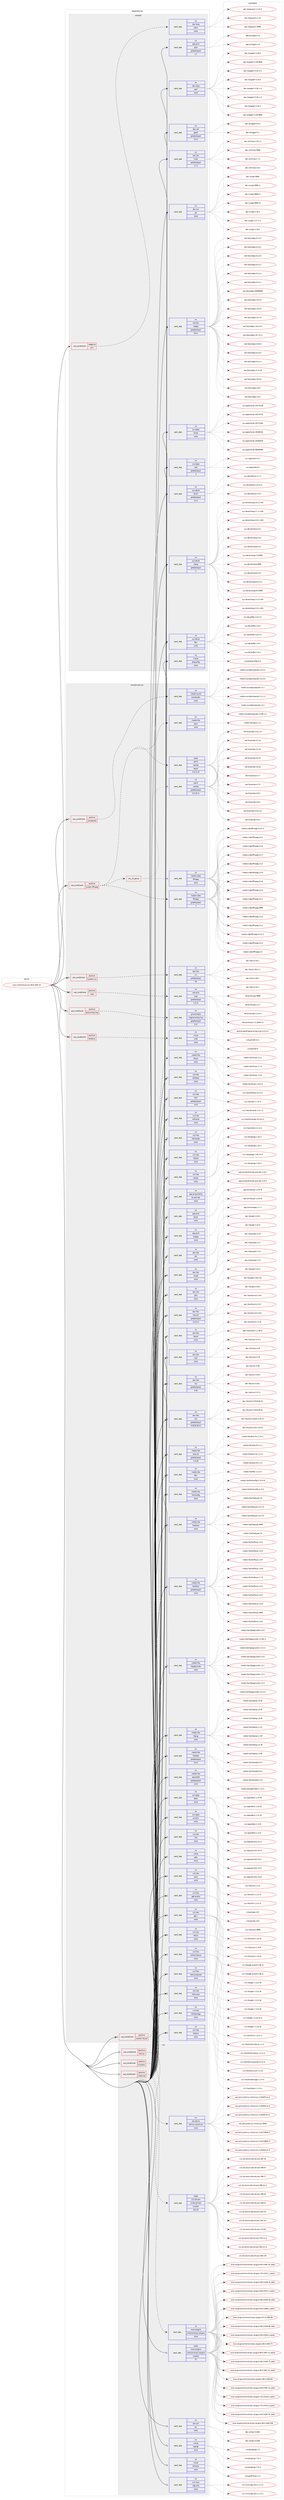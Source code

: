 digraph prolog {

# *************
# Graph options
# *************

newrank=true;
concentrate=true;
compound=true;
graph [rankdir=LR,fontname=Helvetica,fontsize=10,ranksep=1.5];#, ranksep=2.5, nodesep=0.2];
edge  [arrowhead=vee];
node  [fontname=Helvetica,fontsize=10];

# **********
# The ebuild
# **********

subgraph cluster_leftcol {
color=gray;
rank=same;
label=<<i>ebuild</i>>;
id [label="www-client/chromium-69.0.3497.42", color=red, width=4, href="../www-client/chromium-69.0.3497.42.svg"];
}

# ****************
# The dependencies
# ****************

subgraph cluster_midcol {
color=gray;
label=<<i>dependencies</i>>;
subgraph cluster_compile {
fillcolor="#eeeeee";
style=filled;
label=<<i>compile</i>>;
subgraph cond320 {
dependency2297 [label=<<TABLE BORDER="0" CELLBORDER="1" CELLSPACING="0" CELLPADDING="4"><TR><TD ROWSPAN="3" CELLPADDING="10">use_conditional</TD></TR><TR><TD>negative</TD></TR><TR><TD>arm</TD></TR></TABLE>>, shape=none, color=red];
subgraph pack1831 {
dependency2298 [label=<<TABLE BORDER="0" CELLBORDER="1" CELLSPACING="0" CELLPADDING="4" WIDTH="220"><TR><TD ROWSPAN="6" CELLPADDING="30">pack_dep</TD></TR><TR><TD WIDTH="110">no</TD></TR><TR><TD>dev-lang</TD></TR><TR><TD>yasm</TD></TR><TR><TD>none</TD></TR><TR><TD></TD></TR></TABLE>>, shape=none, color=blue];
}
dependency2297:e -> dependency2298:w [weight=20,style="dashed",arrowhead="vee"];
}
id:e -> dependency2297:w [weight=20,style="solid",arrowhead="vee"];
subgraph pack1832 {
dependency2299 [label=<<TABLE BORDER="0" CELLBORDER="1" CELLSPACING="0" CELLPADDING="4" WIDTH="220"><TR><TD ROWSPAN="6" CELLPADDING="30">pack_dep</TD></TR><TR><TD WIDTH="110">no</TD></TR><TR><TD>app-arch</TD></TR><TR><TD>gzip</TD></TR><TR><TD>greaterequal</TD></TR><TR><TD>1.7</TD></TR></TABLE>>, shape=none, color=blue];
}
id:e -> dependency2299:w [weight=20,style="solid",arrowhead="vee"];
subgraph pack1833 {
dependency2300 [label=<<TABLE BORDER="0" CELLBORDER="1" CELLSPACING="0" CELLPADDING="4" WIDTH="220"><TR><TD ROWSPAN="6" CELLPADDING="30">pack_dep</TD></TR><TR><TD WIDTH="110">no</TD></TR><TR><TD>dev-lang</TD></TR><TR><TD>perl</TD></TR><TR><TD>none</TD></TR><TR><TD></TD></TR></TABLE>>, shape=none, color=blue];
}
id:e -> dependency2300:w [weight=20,style="solid",arrowhead="vee"];
subgraph pack1834 {
dependency2301 [label=<<TABLE BORDER="0" CELLBORDER="1" CELLSPACING="0" CELLPADDING="4" WIDTH="220"><TR><TD ROWSPAN="6" CELLPADDING="30">pack_dep</TD></TR><TR><TD WIDTH="110">no</TD></TR><TR><TD>dev-util</TD></TR><TR><TD>gperf</TD></TR><TR><TD>greaterequal</TD></TR><TR><TD>3.0.3</TD></TR></TABLE>>, shape=none, color=blue];
}
id:e -> dependency2301:w [weight=20,style="solid",arrowhead="vee"];
subgraph pack1835 {
dependency2302 [label=<<TABLE BORDER="0" CELLBORDER="1" CELLSPACING="0" CELLPADDING="4" WIDTH="220"><TR><TD ROWSPAN="6" CELLPADDING="30">pack_dep</TD></TR><TR><TD WIDTH="110">no</TD></TR><TR><TD>dev-util</TD></TR><TR><TD>ninja</TD></TR><TR><TD>greaterequal</TD></TR><TR><TD>1.7.2</TD></TR></TABLE>>, shape=none, color=blue];
}
id:e -> dependency2302:w [weight=20,style="solid",arrowhead="vee"];
subgraph pack1836 {
dependency2303 [label=<<TABLE BORDER="0" CELLBORDER="1" CELLSPACING="0" CELLPADDING="4" WIDTH="220"><TR><TD ROWSPAN="6" CELLPADDING="30">pack_dep</TD></TR><TR><TD WIDTH="110">no</TD></TR><TR><TD>dev-vcs</TD></TR><TR><TD>git</TD></TR><TR><TD>none</TD></TR><TR><TD></TD></TR></TABLE>>, shape=none, color=blue];
}
id:e -> dependency2303:w [weight=20,style="solid",arrowhead="vee"];
subgraph pack1837 {
dependency2304 [label=<<TABLE BORDER="0" CELLBORDER="1" CELLSPACING="0" CELLPADDING="4" WIDTH="220"><TR><TD ROWSPAN="6" CELLPADDING="30">pack_dep</TD></TR><TR><TD WIDTH="110">no</TD></TR><TR><TD>net-libs</TD></TR><TR><TD>nodejs</TD></TR><TR><TD>greaterequal</TD></TR><TR><TD>6.9.4</TD></TR></TABLE>>, shape=none, color=blue];
}
id:e -> dependency2304:w [weight=20,style="solid",arrowhead="vee"];
subgraph pack1838 {
dependency2305 [label=<<TABLE BORDER="0" CELLBORDER="1" CELLSPACING="0" CELLPADDING="4" WIDTH="220"><TR><TD ROWSPAN="6" CELLPADDING="30">pack_dep</TD></TR><TR><TD WIDTH="110">no</TD></TR><TR><TD>sys-apps</TD></TR><TR><TD>hwids</TD></TR><TR><TD>none</TD></TR><TR><TD></TD></TR></TABLE>>, shape=none, color=blue];
}
id:e -> dependency2305:w [weight=20,style="solid",arrowhead="vee"];
subgraph pack1839 {
dependency2306 [label=<<TABLE BORDER="0" CELLBORDER="1" CELLSPACING="0" CELLPADDING="4" WIDTH="220"><TR><TD ROWSPAN="6" CELLPADDING="30">pack_dep</TD></TR><TR><TD WIDTH="110">no</TD></TR><TR><TD>sys-apps</TD></TR><TR><TD>sed</TD></TR><TR><TD>greaterequal</TD></TR><TR><TD>4</TD></TR></TABLE>>, shape=none, color=blue];
}
id:e -> dependency2306:w [weight=20,style="solid",arrowhead="vee"];
subgraph pack1840 {
dependency2307 [label=<<TABLE BORDER="0" CELLBORDER="1" CELLSPACING="0" CELLPADDING="4" WIDTH="220"><TR><TD ROWSPAN="6" CELLPADDING="30">pack_dep</TD></TR><TR><TD WIDTH="110">no</TD></TR><TR><TD>sys-devel</TD></TR><TR><TD>bison</TD></TR><TR><TD>greaterequal</TD></TR><TR><TD>2.4.3</TD></TR></TABLE>>, shape=none, color=blue];
}
id:e -> dependency2307:w [weight=20,style="solid",arrowhead="vee"];
subgraph pack1841 {
dependency2308 [label=<<TABLE BORDER="0" CELLBORDER="1" CELLSPACING="0" CELLPADDING="4" WIDTH="220"><TR><TD ROWSPAN="6" CELLPADDING="30">pack_dep</TD></TR><TR><TD WIDTH="110">no</TD></TR><TR><TD>sys-devel</TD></TR><TR><TD>clang</TD></TR><TR><TD>greaterequal</TD></TR><TR><TD>5</TD></TR></TABLE>>, shape=none, color=blue];
}
id:e -> dependency2308:w [weight=20,style="solid",arrowhead="vee"];
subgraph pack1842 {
dependency2309 [label=<<TABLE BORDER="0" CELLBORDER="1" CELLSPACING="0" CELLPADDING="4" WIDTH="220"><TR><TD ROWSPAN="6" CELLPADDING="30">pack_dep</TD></TR><TR><TD WIDTH="110">no</TD></TR><TR><TD>sys-devel</TD></TR><TR><TD>flex</TD></TR><TR><TD>none</TD></TR><TR><TD></TD></TR></TABLE>>, shape=none, color=blue];
}
id:e -> dependency2309:w [weight=20,style="solid",arrowhead="vee"];
subgraph pack1843 {
dependency2310 [label=<<TABLE BORDER="0" CELLBORDER="1" CELLSPACING="0" CELLPADDING="4" WIDTH="220"><TR><TD ROWSPAN="6" CELLPADDING="30">pack_dep</TD></TR><TR><TD WIDTH="110">no</TD></TR><TR><TD>virtual</TD></TR><TR><TD>pkgconfig</TD></TR><TR><TD>none</TD></TR><TR><TD></TD></TR></TABLE>>, shape=none, color=blue];
}
id:e -> dependency2310:w [weight=20,style="solid",arrowhead="vee"];
}
subgraph cluster_compileandrun {
fillcolor="#eeeeee";
style=filled;
label=<<i>compile and run</i>>;
subgraph cond321 {
dependency2311 [label=<<TABLE BORDER="0" CELLBORDER="1" CELLSPACING="0" CELLPADDING="4"><TR><TD ROWSPAN="3" CELLPADDING="10">use_conditional</TD></TR><TR><TD>positive</TD></TR><TR><TD>cups</TD></TR></TABLE>>, shape=none, color=red];
subgraph pack1844 {
dependency2312 [label=<<TABLE BORDER="0" CELLBORDER="1" CELLSPACING="0" CELLPADDING="4" WIDTH="220"><TR><TD ROWSPAN="6" CELLPADDING="30">pack_dep</TD></TR><TR><TD WIDTH="110">no</TD></TR><TR><TD>net-print</TD></TR><TR><TD>cups</TD></TR><TR><TD>greaterequal</TD></TR><TR><TD>1.3.11</TD></TR></TABLE>>, shape=none, color=blue];
}
dependency2311:e -> dependency2312:w [weight=20,style="dashed",arrowhead="vee"];
}
id:e -> dependency2311:w [weight=20,style="solid",arrowhead="odotvee"];
subgraph cond322 {
dependency2313 [label=<<TABLE BORDER="0" CELLBORDER="1" CELLSPACING="0" CELLPADDING="4"><TR><TD ROWSPAN="3" CELLPADDING="10">use_conditional</TD></TR><TR><TD>positive</TD></TR><TR><TD>gnome-keyring</TD></TR></TABLE>>, shape=none, color=red];
subgraph pack1845 {
dependency2314 [label=<<TABLE BORDER="0" CELLBORDER="1" CELLSPACING="0" CELLPADDING="4" WIDTH="220"><TR><TD ROWSPAN="6" CELLPADDING="30">pack_dep</TD></TR><TR><TD WIDTH="110">no</TD></TR><TR><TD>gnome-base</TD></TR><TR><TD>libgnome-keyring</TD></TR><TR><TD>greaterequal</TD></TR><TR><TD>3.12</TD></TR></TABLE>>, shape=none, color=blue];
}
dependency2313:e -> dependency2314:w [weight=20,style="dashed",arrowhead="vee"];
}
id:e -> dependency2313:w [weight=20,style="solid",arrowhead="odotvee"];
subgraph cond323 {
dependency2315 [label=<<TABLE BORDER="0" CELLBORDER="1" CELLSPACING="0" CELLPADDING="4"><TR><TD ROWSPAN="3" CELLPADDING="10">use_conditional</TD></TR><TR><TD>positive</TD></TR><TR><TD>kerberos</TD></TR></TABLE>>, shape=none, color=red];
subgraph pack1846 {
dependency2316 [label=<<TABLE BORDER="0" CELLBORDER="1" CELLSPACING="0" CELLPADDING="4" WIDTH="220"><TR><TD ROWSPAN="6" CELLPADDING="30">pack_dep</TD></TR><TR><TD WIDTH="110">no</TD></TR><TR><TD>virtual</TD></TR><TR><TD>krb5</TD></TR><TR><TD>none</TD></TR><TR><TD></TD></TR></TABLE>>, shape=none, color=blue];
}
dependency2315:e -> dependency2316:w [weight=20,style="dashed",arrowhead="vee"];
}
id:e -> dependency2315:w [weight=20,style="solid",arrowhead="odotvee"];
subgraph cond324 {
dependency2317 [label=<<TABLE BORDER="0" CELLBORDER="1" CELLSPACING="0" CELLPADDING="4"><TR><TD ROWSPAN="3" CELLPADDING="10">use_conditional</TD></TR><TR><TD>positive</TD></TR><TR><TD>pulseaudio</TD></TR></TABLE>>, shape=none, color=red];
subgraph pack1847 {
dependency2318 [label=<<TABLE BORDER="0" CELLBORDER="1" CELLSPACING="0" CELLPADDING="4" WIDTH="220"><TR><TD ROWSPAN="6" CELLPADDING="30">pack_dep</TD></TR><TR><TD WIDTH="110">no</TD></TR><TR><TD>media-sound</TD></TR><TR><TD>pulseaudio</TD></TR><TR><TD>none</TD></TR><TR><TD></TD></TR></TABLE>>, shape=none, color=blue];
}
dependency2317:e -> dependency2318:w [weight=20,style="dashed",arrowhead="vee"];
}
id:e -> dependency2317:w [weight=20,style="solid",arrowhead="odotvee"];
subgraph cond325 {
dependency2319 [label=<<TABLE BORDER="0" CELLBORDER="1" CELLSPACING="0" CELLPADDING="4"><TR><TD ROWSPAN="3" CELLPADDING="10">use_conditional</TD></TR><TR><TD>positive</TD></TR><TR><TD>system-ffmpeg</TD></TR></TABLE>>, shape=none, color=red];
subgraph pack1848 {
dependency2320 [label=<<TABLE BORDER="0" CELLBORDER="1" CELLSPACING="0" CELLPADDING="4" WIDTH="220"><TR><TD ROWSPAN="6" CELLPADDING="30">pack_dep</TD></TR><TR><TD WIDTH="110">no</TD></TR><TR><TD>media-video</TD></TR><TR><TD>ffmpeg</TD></TR><TR><TD>greaterequal</TD></TR><TR><TD>4</TD></TR></TABLE>>, shape=none, color=blue];
}
dependency2319:e -> dependency2320:w [weight=20,style="dashed",arrowhead="vee"];
subgraph any148 {
dependency2321 [label=<<TABLE BORDER="0" CELLBORDER="1" CELLSPACING="0" CELLPADDING="4"><TR><TD CELLPADDING="10">any_of_group</TD></TR></TABLE>>, shape=none, color=red];subgraph pack1849 {
dependency2322 [label=<<TABLE BORDER="0" CELLBORDER="1" CELLSPACING="0" CELLPADDING="4" WIDTH="220"><TR><TD ROWSPAN="6" CELLPADDING="30">pack_dep</TD></TR><TR><TD WIDTH="110">no</TD></TR><TR><TD>media-video</TD></TR><TR><TD>ffmpeg</TD></TR><TR><TD>none</TD></TR><TR><TD></TD></TR></TABLE>>, shape=none, color=blue];
}
dependency2321:e -> dependency2322:w [weight=20,style="dotted",arrowhead="oinv"];
subgraph pack1850 {
dependency2323 [label=<<TABLE BORDER="0" CELLBORDER="1" CELLSPACING="0" CELLPADDING="4" WIDTH="220"><TR><TD ROWSPAN="6" CELLPADDING="30">pack_dep</TD></TR><TR><TD WIDTH="110">no</TD></TR><TR><TD>net-fs</TD></TR><TR><TD>samba</TD></TR><TR><TD>greaterequal</TD></TR><TR><TD>4.5.10-r1</TD></TR></TABLE>>, shape=none, color=blue];
}
dependency2321:e -> dependency2323:w [weight=20,style="dotted",arrowhead="oinv"];
}
dependency2319:e -> dependency2321:w [weight=20,style="dashed",arrowhead="vee"];
subgraph pack1851 {
dependency2324 [label=<<TABLE BORDER="0" CELLBORDER="1" CELLSPACING="0" CELLPADDING="4" WIDTH="220"><TR><TD ROWSPAN="6" CELLPADDING="30">pack_dep</TD></TR><TR><TD WIDTH="110">weak</TD></TR><TR><TD>net-fs</TD></TR><TR><TD>samba</TD></TR><TR><TD>equal</TD></TR><TR><TD>4.5.12-r0</TD></TR></TABLE>>, shape=none, color=blue];
}
dependency2319:e -> dependency2324:w [weight=20,style="dashed",arrowhead="vee"];
subgraph pack1852 {
dependency2325 [label=<<TABLE BORDER="0" CELLBORDER="1" CELLSPACING="0" CELLPADDING="4" WIDTH="220"><TR><TD ROWSPAN="6" CELLPADDING="30">pack_dep</TD></TR><TR><TD WIDTH="110">no</TD></TR><TR><TD>media-libs</TD></TR><TR><TD>opus</TD></TR><TR><TD>none</TD></TR><TR><TD></TD></TR></TABLE>>, shape=none, color=blue];
}
dependency2319:e -> dependency2325:w [weight=20,style="dashed",arrowhead="vee"];
}
id:e -> dependency2319:w [weight=20,style="solid",arrowhead="odotvee"];
subgraph cond326 {
dependency2326 [label=<<TABLE BORDER="0" CELLBORDER="1" CELLSPACING="0" CELLPADDING="4"><TR><TD ROWSPAN="3" CELLPADDING="10">use_conditional</TD></TR><TR><TD>positive</TD></TR><TR><TD>system-icu</TD></TR></TABLE>>, shape=none, color=red];
subgraph pack1853 {
dependency2327 [label=<<TABLE BORDER="0" CELLBORDER="1" CELLSPACING="0" CELLPADDING="4" WIDTH="220"><TR><TD ROWSPAN="6" CELLPADDING="30">pack_dep</TD></TR><TR><TD WIDTH="110">no</TD></TR><TR><TD>dev-libs</TD></TR><TR><TD>icu</TD></TR><TR><TD>greaterequal</TD></TR><TR><TD>59</TD></TR></TABLE>>, shape=none, color=blue];
}
dependency2326:e -> dependency2327:w [weight=20,style="dashed",arrowhead="vee"];
}
id:e -> dependency2326:w [weight=20,style="solid",arrowhead="odotvee"];
subgraph cond327 {
dependency2328 [label=<<TABLE BORDER="0" CELLBORDER="1" CELLSPACING="0" CELLPADDING="4"><TR><TD ROWSPAN="3" CELLPADDING="10">use_conditional</TD></TR><TR><TD>positive</TD></TR><TR><TD>system-libvpx</TD></TR></TABLE>>, shape=none, color=red];
subgraph pack1854 {
dependency2329 [label=<<TABLE BORDER="0" CELLBORDER="1" CELLSPACING="0" CELLPADDING="4" WIDTH="220"><TR><TD ROWSPAN="6" CELLPADDING="30">pack_dep</TD></TR><TR><TD WIDTH="110">no</TD></TR><TR><TD>media-libs</TD></TR><TR><TD>libvpx</TD></TR><TR><TD>none</TD></TR><TR><TD></TD></TR></TABLE>>, shape=none, color=blue];
}
dependency2328:e -> dependency2329:w [weight=20,style="dashed",arrowhead="vee"];
}
id:e -> dependency2328:w [weight=20,style="solid",arrowhead="odotvee"];
subgraph pack1855 {
dependency2330 [label=<<TABLE BORDER="0" CELLBORDER="1" CELLSPACING="0" CELLPADDING="4" WIDTH="220"><TR><TD ROWSPAN="6" CELLPADDING="30">pack_dep</TD></TR><TR><TD WIDTH="110">no</TD></TR><TR><TD>app-accessibility</TD></TR><TR><TD>at-spi2-atk</TD></TR><TR><TD>none</TD></TR><TR><TD></TD></TR></TABLE>>, shape=none, color=blue];
}
id:e -> dependency2330:w [weight=20,style="solid",arrowhead="odotvee"];
subgraph pack1856 {
dependency2331 [label=<<TABLE BORDER="0" CELLBORDER="1" CELLSPACING="0" CELLPADDING="4" WIDTH="220"><TR><TD ROWSPAN="6" CELLPADDING="30">pack_dep</TD></TR><TR><TD WIDTH="110">no</TD></TR><TR><TD>app-arch</TD></TR><TR><TD>bzip2</TD></TR><TR><TD>none</TD></TR><TR><TD></TD></TR></TABLE>>, shape=none, color=blue];
}
id:e -> dependency2331:w [weight=20,style="solid",arrowhead="odotvee"];
subgraph pack1857 {
dependency2332 [label=<<TABLE BORDER="0" CELLBORDER="1" CELLSPACING="0" CELLPADDING="4" WIDTH="220"><TR><TD ROWSPAN="6" CELLPADDING="30">pack_dep</TD></TR><TR><TD WIDTH="110">no</TD></TR><TR><TD>app-arch</TD></TR><TR><TD>snappy</TD></TR><TR><TD>none</TD></TR><TR><TD></TD></TR></TABLE>>, shape=none, color=blue];
}
id:e -> dependency2332:w [weight=20,style="solid",arrowhead="odotvee"];
subgraph pack1858 {
dependency2333 [label=<<TABLE BORDER="0" CELLBORDER="1" CELLSPACING="0" CELLPADDING="4" WIDTH="220"><TR><TD ROWSPAN="6" CELLPADDING="30">pack_dep</TD></TR><TR><TD WIDTH="110">no</TD></TR><TR><TD>dev-libs</TD></TR><TR><TD>atk</TD></TR><TR><TD>none</TD></TR><TR><TD></TD></TR></TABLE>>, shape=none, color=blue];
}
id:e -> dependency2333:w [weight=20,style="solid",arrowhead="odotvee"];
subgraph pack1859 {
dependency2334 [label=<<TABLE BORDER="0" CELLBORDER="1" CELLSPACING="0" CELLPADDING="4" WIDTH="220"><TR><TD ROWSPAN="6" CELLPADDING="30">pack_dep</TD></TR><TR><TD WIDTH="110">no</TD></TR><TR><TD>dev-libs</TD></TR><TR><TD>expat</TD></TR><TR><TD>none</TD></TR><TR><TD></TD></TR></TABLE>>, shape=none, color=blue];
}
id:e -> dependency2334:w [weight=20,style="solid",arrowhead="odotvee"];
subgraph pack1860 {
dependency2335 [label=<<TABLE BORDER="0" CELLBORDER="1" CELLSPACING="0" CELLPADDING="4" WIDTH="220"><TR><TD ROWSPAN="6" CELLPADDING="30">pack_dep</TD></TR><TR><TD WIDTH="110">no</TD></TR><TR><TD>dev-libs</TD></TR><TR><TD>glib</TD></TR><TR><TD>none</TD></TR><TR><TD></TD></TR></TABLE>>, shape=none, color=blue];
}
id:e -> dependency2335:w [weight=20,style="solid",arrowhead="odotvee"];
subgraph pack1861 {
dependency2336 [label=<<TABLE BORDER="0" CELLBORDER="1" CELLSPACING="0" CELLPADDING="4" WIDTH="220"><TR><TD ROWSPAN="6" CELLPADDING="30">pack_dep</TD></TR><TR><TD WIDTH="110">no</TD></TR><TR><TD>dev-libs</TD></TR><TR><TD>libxml2</TD></TR><TR><TD>greaterequal</TD></TR><TR><TD>2.9.4-r3</TD></TR></TABLE>>, shape=none, color=blue];
}
id:e -> dependency2336:w [weight=20,style="solid",arrowhead="odotvee"];
subgraph pack1862 {
dependency2337 [label=<<TABLE BORDER="0" CELLBORDER="1" CELLSPACING="0" CELLPADDING="4" WIDTH="220"><TR><TD ROWSPAN="6" CELLPADDING="30">pack_dep</TD></TR><TR><TD WIDTH="110">no</TD></TR><TR><TD>dev-libs</TD></TR><TR><TD>libxslt</TD></TR><TR><TD>none</TD></TR><TR><TD></TD></TR></TABLE>>, shape=none, color=blue];
}
id:e -> dependency2337:w [weight=20,style="solid",arrowhead="odotvee"];
subgraph pack1863 {
dependency2338 [label=<<TABLE BORDER="0" CELLBORDER="1" CELLSPACING="0" CELLPADDING="4" WIDTH="220"><TR><TD ROWSPAN="6" CELLPADDING="30">pack_dep</TD></TR><TR><TD WIDTH="110">no</TD></TR><TR><TD>dev-libs</TD></TR><TR><TD>nspr</TD></TR><TR><TD>none</TD></TR><TR><TD></TD></TR></TABLE>>, shape=none, color=blue];
}
id:e -> dependency2338:w [weight=20,style="solid",arrowhead="odotvee"];
subgraph pack1864 {
dependency2339 [label=<<TABLE BORDER="0" CELLBORDER="1" CELLSPACING="0" CELLPADDING="4" WIDTH="220"><TR><TD ROWSPAN="6" CELLPADDING="30">pack_dep</TD></TR><TR><TD WIDTH="110">no</TD></TR><TR><TD>dev-libs</TD></TR><TR><TD>nss</TD></TR><TR><TD>greaterequal</TD></TR><TR><TD>3.26</TD></TR></TABLE>>, shape=none, color=blue];
}
id:e -> dependency2339:w [weight=20,style="solid",arrowhead="odotvee"];
subgraph pack1865 {
dependency2340 [label=<<TABLE BORDER="0" CELLBORDER="1" CELLSPACING="0" CELLPADDING="4" WIDTH="220"><TR><TD ROWSPAN="6" CELLPADDING="30">pack_dep</TD></TR><TR><TD WIDTH="110">no</TD></TR><TR><TD>dev-libs</TD></TR><TR><TD>re2</TD></TR><TR><TD>greaterequal</TD></TR><TR><TD>0.2016.05.01</TD></TR></TABLE>>, shape=none, color=blue];
}
id:e -> dependency2340:w [weight=20,style="solid",arrowhead="odotvee"];
subgraph pack1866 {
dependency2341 [label=<<TABLE BORDER="0" CELLBORDER="1" CELLSPACING="0" CELLPADDING="4" WIDTH="220"><TR><TD ROWSPAN="6" CELLPADDING="30">pack_dep</TD></TR><TR><TD WIDTH="110">no</TD></TR><TR><TD>media-libs</TD></TR><TR><TD>alsa-lib</TD></TR><TR><TD>greaterequal</TD></TR><TR><TD>1.0.19</TD></TR></TABLE>>, shape=none, color=blue];
}
id:e -> dependency2341:w [weight=20,style="solid",arrowhead="odotvee"];
subgraph pack1867 {
dependency2342 [label=<<TABLE BORDER="0" CELLBORDER="1" CELLSPACING="0" CELLPADDING="4" WIDTH="220"><TR><TD ROWSPAN="6" CELLPADDING="30">pack_dep</TD></TR><TR><TD WIDTH="110">no</TD></TR><TR><TD>media-libs</TD></TR><TR><TD>flac</TD></TR><TR><TD>none</TD></TR><TR><TD></TD></TR></TABLE>>, shape=none, color=blue];
}
id:e -> dependency2342:w [weight=20,style="solid",arrowhead="odotvee"];
subgraph pack1868 {
dependency2343 [label=<<TABLE BORDER="0" CELLBORDER="1" CELLSPACING="0" CELLPADDING="4" WIDTH="220"><TR><TD ROWSPAN="6" CELLPADDING="30">pack_dep</TD></TR><TR><TD WIDTH="110">no</TD></TR><TR><TD>media-libs</TD></TR><TR><TD>fontconfig</TD></TR><TR><TD>none</TD></TR><TR><TD></TD></TR></TABLE>>, shape=none, color=blue];
}
id:e -> dependency2343:w [weight=20,style="solid",arrowhead="odotvee"];
subgraph pack1869 {
dependency2344 [label=<<TABLE BORDER="0" CELLBORDER="1" CELLSPACING="0" CELLPADDING="4" WIDTH="220"><TR><TD ROWSPAN="6" CELLPADDING="30">pack_dep</TD></TR><TR><TD WIDTH="110">no</TD></TR><TR><TD>media-libs</TD></TR><TR><TD>freetype</TD></TR><TR><TD>none</TD></TR><TR><TD></TD></TR></TABLE>>, shape=none, color=blue];
}
id:e -> dependency2344:w [weight=20,style="solid",arrowhead="odotvee"];
subgraph pack1870 {
dependency2345 [label=<<TABLE BORDER="0" CELLBORDER="1" CELLSPACING="0" CELLPADDING="4" WIDTH="220"><TR><TD ROWSPAN="6" CELLPADDING="30">pack_dep</TD></TR><TR><TD WIDTH="110">no</TD></TR><TR><TD>media-libs</TD></TR><TR><TD>harfbuzz</TD></TR><TR><TD>greaterequal</TD></TR><TR><TD>1.6.0</TD></TR></TABLE>>, shape=none, color=blue];
}
id:e -> dependency2345:w [weight=20,style="solid",arrowhead="odotvee"];
subgraph pack1871 {
dependency2346 [label=<<TABLE BORDER="0" CELLBORDER="1" CELLSPACING="0" CELLPADDING="4" WIDTH="220"><TR><TD ROWSPAN="6" CELLPADDING="30">pack_dep</TD></TR><TR><TD WIDTH="110">no</TD></TR><TR><TD>media-libs</TD></TR><TR><TD>libjpeg-turbo</TD></TR><TR><TD>none</TD></TR><TR><TD></TD></TR></TABLE>>, shape=none, color=blue];
}
id:e -> dependency2346:w [weight=20,style="solid",arrowhead="odotvee"];
subgraph pack1872 {
dependency2347 [label=<<TABLE BORDER="0" CELLBORDER="1" CELLSPACING="0" CELLPADDING="4" WIDTH="220"><TR><TD ROWSPAN="6" CELLPADDING="30">pack_dep</TD></TR><TR><TD WIDTH="110">no</TD></TR><TR><TD>media-libs</TD></TR><TR><TD>libpng</TD></TR><TR><TD>none</TD></TR><TR><TD></TD></TR></TABLE>>, shape=none, color=blue];
}
id:e -> dependency2347:w [weight=20,style="solid",arrowhead="odotvee"];
subgraph pack1873 {
dependency2348 [label=<<TABLE BORDER="0" CELLBORDER="1" CELLSPACING="0" CELLPADDING="4" WIDTH="220"><TR><TD ROWSPAN="6" CELLPADDING="30">pack_dep</TD></TR><TR><TD WIDTH="110">no</TD></TR><TR><TD>media-libs</TD></TR><TR><TD>libwebp</TD></TR><TR><TD>greaterequal</TD></TR><TR><TD>0.4.0</TD></TR></TABLE>>, shape=none, color=blue];
}
id:e -> dependency2348:w [weight=20,style="solid",arrowhead="odotvee"];
subgraph pack1874 {
dependency2349 [label=<<TABLE BORDER="0" CELLBORDER="1" CELLSPACING="0" CELLPADDING="4" WIDTH="220"><TR><TD ROWSPAN="6" CELLPADDING="30">pack_dep</TD></TR><TR><TD WIDTH="110">no</TD></TR><TR><TD>media-libs</TD></TR><TR><TD>openh264</TD></TR><TR><TD>greaterequal</TD></TR><TR><TD>1.6.0</TD></TR></TABLE>>, shape=none, color=blue];
}
id:e -> dependency2349:w [weight=20,style="solid",arrowhead="odotvee"];
subgraph pack1875 {
dependency2350 [label=<<TABLE BORDER="0" CELLBORDER="1" CELLSPACING="0" CELLPADDING="4" WIDTH="220"><TR><TD ROWSPAN="6" CELLPADDING="30">pack_dep</TD></TR><TR><TD WIDTH="110">no</TD></TR><TR><TD>sys-apps</TD></TR><TR><TD>dbus</TD></TR><TR><TD>none</TD></TR><TR><TD></TD></TR></TABLE>>, shape=none, color=blue];
}
id:e -> dependency2350:w [weight=20,style="solid",arrowhead="odotvee"];
subgraph pack1876 {
dependency2351 [label=<<TABLE BORDER="0" CELLBORDER="1" CELLSPACING="0" CELLPADDING="4" WIDTH="220"><TR><TD ROWSPAN="6" CELLPADDING="30">pack_dep</TD></TR><TR><TD WIDTH="110">no</TD></TR><TR><TD>sys-apps</TD></TR><TR><TD>pciutils</TD></TR><TR><TD>none</TD></TR><TR><TD></TD></TR></TABLE>>, shape=none, color=blue];
}
id:e -> dependency2351:w [weight=20,style="solid",arrowhead="odotvee"];
subgraph pack1877 {
dependency2352 [label=<<TABLE BORDER="0" CELLBORDER="1" CELLSPACING="0" CELLPADDING="4" WIDTH="220"><TR><TD ROWSPAN="6" CELLPADDING="30">pack_dep</TD></TR><TR><TD WIDTH="110">no</TD></TR><TR><TD>sys-libs</TD></TR><TR><TD>zlib</TD></TR><TR><TD>none</TD></TR><TR><TD></TD></TR></TABLE>>, shape=none, color=blue];
}
id:e -> dependency2352:w [weight=20,style="solid",arrowhead="odotvee"];
subgraph pack1878 {
dependency2353 [label=<<TABLE BORDER="0" CELLBORDER="1" CELLSPACING="0" CELLPADDING="4" WIDTH="220"><TR><TD ROWSPAN="6" CELLPADDING="30">pack_dep</TD></TR><TR><TD WIDTH="110">no</TD></TR><TR><TD>virtual</TD></TR><TR><TD>udev</TD></TR><TR><TD>none</TD></TR><TR><TD></TD></TR></TABLE>>, shape=none, color=blue];
}
id:e -> dependency2353:w [weight=20,style="solid",arrowhead="odotvee"];
subgraph pack1879 {
dependency2354 [label=<<TABLE BORDER="0" CELLBORDER="1" CELLSPACING="0" CELLPADDING="4" WIDTH="220"><TR><TD ROWSPAN="6" CELLPADDING="30">pack_dep</TD></TR><TR><TD WIDTH="110">no</TD></TR><TR><TD>x11-libs</TD></TR><TR><TD>cairo</TD></TR><TR><TD>none</TD></TR><TR><TD></TD></TR></TABLE>>, shape=none, color=blue];
}
id:e -> dependency2354:w [weight=20,style="solid",arrowhead="odotvee"];
subgraph pack1880 {
dependency2355 [label=<<TABLE BORDER="0" CELLBORDER="1" CELLSPACING="0" CELLPADDING="4" WIDTH="220"><TR><TD ROWSPAN="6" CELLPADDING="30">pack_dep</TD></TR><TR><TD WIDTH="110">no</TD></TR><TR><TD>x11-libs</TD></TR><TR><TD>gdk-pixbuf</TD></TR><TR><TD>none</TD></TR><TR><TD></TD></TR></TABLE>>, shape=none, color=blue];
}
id:e -> dependency2355:w [weight=20,style="solid",arrowhead="odotvee"];
subgraph pack1881 {
dependency2356 [label=<<TABLE BORDER="0" CELLBORDER="1" CELLSPACING="0" CELLPADDING="4" WIDTH="220"><TR><TD ROWSPAN="6" CELLPADDING="30">pack_dep</TD></TR><TR><TD WIDTH="110">no</TD></TR><TR><TD>x11-libs</TD></TR><TR><TD>gtk+</TD></TR><TR><TD>none</TD></TR><TR><TD></TD></TR></TABLE>>, shape=none, color=blue];
}
id:e -> dependency2356:w [weight=20,style="solid",arrowhead="odotvee"];
subgraph pack1882 {
dependency2357 [label=<<TABLE BORDER="0" CELLBORDER="1" CELLSPACING="0" CELLPADDING="4" WIDTH="220"><TR><TD ROWSPAN="6" CELLPADDING="30">pack_dep</TD></TR><TR><TD WIDTH="110">no</TD></TR><TR><TD>x11-libs</TD></TR><TR><TD>libX11</TD></TR><TR><TD>none</TD></TR><TR><TD></TD></TR></TABLE>>, shape=none, color=blue];
}
id:e -> dependency2357:w [weight=20,style="solid",arrowhead="odotvee"];
subgraph pack1883 {
dependency2358 [label=<<TABLE BORDER="0" CELLBORDER="1" CELLSPACING="0" CELLPADDING="4" WIDTH="220"><TR><TD ROWSPAN="6" CELLPADDING="30">pack_dep</TD></TR><TR><TD WIDTH="110">no</TD></TR><TR><TD>x11-libs</TD></TR><TR><TD>libXScrnSaver</TD></TR><TR><TD>none</TD></TR><TR><TD></TD></TR></TABLE>>, shape=none, color=blue];
}
id:e -> dependency2358:w [weight=20,style="solid",arrowhead="odotvee"];
subgraph pack1884 {
dependency2359 [label=<<TABLE BORDER="0" CELLBORDER="1" CELLSPACING="0" CELLPADDING="4" WIDTH="220"><TR><TD ROWSPAN="6" CELLPADDING="30">pack_dep</TD></TR><TR><TD WIDTH="110">no</TD></TR><TR><TD>x11-libs</TD></TR><TR><TD>libXcomposite</TD></TR><TR><TD>none</TD></TR><TR><TD></TD></TR></TABLE>>, shape=none, color=blue];
}
id:e -> dependency2359:w [weight=20,style="solid",arrowhead="odotvee"];
subgraph pack1885 {
dependency2360 [label=<<TABLE BORDER="0" CELLBORDER="1" CELLSPACING="0" CELLPADDING="4" WIDTH="220"><TR><TD ROWSPAN="6" CELLPADDING="30">pack_dep</TD></TR><TR><TD WIDTH="110">no</TD></TR><TR><TD>x11-libs</TD></TR><TR><TD>libXcursor</TD></TR><TR><TD>none</TD></TR><TR><TD></TD></TR></TABLE>>, shape=none, color=blue];
}
id:e -> dependency2360:w [weight=20,style="solid",arrowhead="odotvee"];
subgraph pack1886 {
dependency2361 [label=<<TABLE BORDER="0" CELLBORDER="1" CELLSPACING="0" CELLPADDING="4" WIDTH="220"><TR><TD ROWSPAN="6" CELLPADDING="30">pack_dep</TD></TR><TR><TD WIDTH="110">no</TD></TR><TR><TD>x11-libs</TD></TR><TR><TD>libXdamage</TD></TR><TR><TD>none</TD></TR><TR><TD></TD></TR></TABLE>>, shape=none, color=blue];
}
id:e -> dependency2361:w [weight=20,style="solid",arrowhead="odotvee"];
subgraph pack1887 {
dependency2362 [label=<<TABLE BORDER="0" CELLBORDER="1" CELLSPACING="0" CELLPADDING="4" WIDTH="220"><TR><TD ROWSPAN="6" CELLPADDING="30">pack_dep</TD></TR><TR><TD WIDTH="110">no</TD></TR><TR><TD>x11-libs</TD></TR><TR><TD>libXext</TD></TR><TR><TD>none</TD></TR><TR><TD></TD></TR></TABLE>>, shape=none, color=blue];
}
id:e -> dependency2362:w [weight=20,style="solid",arrowhead="odotvee"];
subgraph pack1888 {
dependency2363 [label=<<TABLE BORDER="0" CELLBORDER="1" CELLSPACING="0" CELLPADDING="4" WIDTH="220"><TR><TD ROWSPAN="6" CELLPADDING="30">pack_dep</TD></TR><TR><TD WIDTH="110">no</TD></TR><TR><TD>x11-libs</TD></TR><TR><TD>libXfixes</TD></TR><TR><TD>none</TD></TR><TR><TD></TD></TR></TABLE>>, shape=none, color=blue];
}
id:e -> dependency2363:w [weight=20,style="solid",arrowhead="odotvee"];
subgraph pack1889 {
dependency2364 [label=<<TABLE BORDER="0" CELLBORDER="1" CELLSPACING="0" CELLPADDING="4" WIDTH="220"><TR><TD ROWSPAN="6" CELLPADDING="30">pack_dep</TD></TR><TR><TD WIDTH="110">no</TD></TR><TR><TD>x11-libs</TD></TR><TR><TD>libXi</TD></TR><TR><TD>greaterequal</TD></TR><TR><TD>1.6.0</TD></TR></TABLE>>, shape=none, color=blue];
}
id:e -> dependency2364:w [weight=20,style="solid",arrowhead="odotvee"];
subgraph pack1890 {
dependency2365 [label=<<TABLE BORDER="0" CELLBORDER="1" CELLSPACING="0" CELLPADDING="4" WIDTH="220"><TR><TD ROWSPAN="6" CELLPADDING="30">pack_dep</TD></TR><TR><TD WIDTH="110">no</TD></TR><TR><TD>x11-libs</TD></TR><TR><TD>libXrandr</TD></TR><TR><TD>none</TD></TR><TR><TD></TD></TR></TABLE>>, shape=none, color=blue];
}
id:e -> dependency2365:w [weight=20,style="solid",arrowhead="odotvee"];
subgraph pack1891 {
dependency2366 [label=<<TABLE BORDER="0" CELLBORDER="1" CELLSPACING="0" CELLPADDING="4" WIDTH="220"><TR><TD ROWSPAN="6" CELLPADDING="30">pack_dep</TD></TR><TR><TD WIDTH="110">no</TD></TR><TR><TD>x11-libs</TD></TR><TR><TD>libXrender</TD></TR><TR><TD>none</TD></TR><TR><TD></TD></TR></TABLE>>, shape=none, color=blue];
}
id:e -> dependency2366:w [weight=20,style="solid",arrowhead="odotvee"];
subgraph pack1892 {
dependency2367 [label=<<TABLE BORDER="0" CELLBORDER="1" CELLSPACING="0" CELLPADDING="4" WIDTH="220"><TR><TD ROWSPAN="6" CELLPADDING="30">pack_dep</TD></TR><TR><TD WIDTH="110">no</TD></TR><TR><TD>x11-libs</TD></TR><TR><TD>libXtst</TD></TR><TR><TD>none</TD></TR><TR><TD></TD></TR></TABLE>>, shape=none, color=blue];
}
id:e -> dependency2367:w [weight=20,style="solid",arrowhead="odotvee"];
subgraph pack1893 {
dependency2368 [label=<<TABLE BORDER="0" CELLBORDER="1" CELLSPACING="0" CELLPADDING="4" WIDTH="220"><TR><TD ROWSPAN="6" CELLPADDING="30">pack_dep</TD></TR><TR><TD WIDTH="110">no</TD></TR><TR><TD>x11-libs</TD></TR><TR><TD>pango</TD></TR><TR><TD>none</TD></TR><TR><TD></TD></TR></TABLE>>, shape=none, color=blue];
}
id:e -> dependency2368:w [weight=20,style="solid",arrowhead="odotvee"];
}
subgraph cluster_run {
fillcolor="#eeeeee";
style=filled;
label=<<i>run</i>>;
subgraph cond328 {
dependency2369 [label=<<TABLE BORDER="0" CELLBORDER="1" CELLSPACING="0" CELLPADDING="4"><TR><TD ROWSPAN="3" CELLPADDING="10">use_conditional</TD></TR><TR><TD>positive</TD></TR><TR><TD>selinux</TD></TR></TABLE>>, shape=none, color=red];
subgraph pack1894 {
dependency2370 [label=<<TABLE BORDER="0" CELLBORDER="1" CELLSPACING="0" CELLPADDING="4" WIDTH="220"><TR><TD ROWSPAN="6" CELLPADDING="30">pack_dep</TD></TR><TR><TD WIDTH="110">no</TD></TR><TR><TD>sec-policy</TD></TR><TR><TD>selinux-chromium</TD></TR><TR><TD>none</TD></TR><TR><TD></TD></TR></TABLE>>, shape=none, color=blue];
}
dependency2369:e -> dependency2370:w [weight=20,style="dashed",arrowhead="vee"];
}
id:e -> dependency2369:w [weight=20,style="solid",arrowhead="odot"];
subgraph cond329 {
dependency2371 [label=<<TABLE BORDER="0" CELLBORDER="1" CELLSPACING="0" CELLPADDING="4"><TR><TD ROWSPAN="3" CELLPADDING="10">use_conditional</TD></TR><TR><TD>positive</TD></TR><TR><TD>tcmalloc</TD></TR></TABLE>>, shape=none, color=red];
subgraph pack1895 {
dependency2372 [label=<<TABLE BORDER="0" CELLBORDER="1" CELLSPACING="0" CELLPADDING="4" WIDTH="220"><TR><TD ROWSPAN="6" CELLPADDING="30">pack_dep</TD></TR><TR><TD WIDTH="110">weak</TD></TR><TR><TD>x11-drivers</TD></TR><TR><TD>nvidia-drivers</TD></TR><TR><TD>smaller</TD></TR><TR><TD>331.20</TD></TR></TABLE>>, shape=none, color=blue];
}
dependency2371:e -> dependency2372:w [weight=20,style="dashed",arrowhead="vee"];
}
id:e -> dependency2371:w [weight=20,style="solid",arrowhead="odot"];
subgraph cond330 {
dependency2373 [label=<<TABLE BORDER="0" CELLBORDER="1" CELLSPACING="0" CELLPADDING="4"><TR><TD ROWSPAN="3" CELLPADDING="10">use_conditional</TD></TR><TR><TD>positive</TD></TR><TR><TD>widevine</TD></TR></TABLE>>, shape=none, color=red];
subgraph pack1896 {
dependency2374 [label=<<TABLE BORDER="0" CELLBORDER="1" CELLSPACING="0" CELLPADDING="4" WIDTH="220"><TR><TD ROWSPAN="6" CELLPADDING="30">pack_dep</TD></TR><TR><TD WIDTH="110">no</TD></TR><TR><TD>www-plugins</TD></TR><TR><TD>chrome-binary-plugins</TD></TR><TR><TD>none</TD></TR><TR><TD></TD></TR></TABLE>>, shape=none, color=blue];
}
dependency2373:e -> dependency2374:w [weight=20,style="dashed",arrowhead="vee"];
}
id:e -> dependency2373:w [weight=20,style="solid",arrowhead="odot"];
subgraph pack1897 {
dependency2375 [label=<<TABLE BORDER="0" CELLBORDER="1" CELLSPACING="0" CELLPADDING="4" WIDTH="220"><TR><TD ROWSPAN="6" CELLPADDING="30">pack_dep</TD></TR><TR><TD WIDTH="110">no</TD></TR><TR><TD>dev-util</TD></TR><TR><TD>gn</TD></TR><TR><TD>none</TD></TR><TR><TD></TD></TR></TABLE>>, shape=none, color=blue];
}
id:e -> dependency2375:w [weight=20,style="solid",arrowhead="odot"];
subgraph pack1898 {
dependency2376 [label=<<TABLE BORDER="0" CELLBORDER="1" CELLSPACING="0" CELLPADDING="4" WIDTH="220"><TR><TD ROWSPAN="6" CELLPADDING="30">pack_dep</TD></TR><TR><TD WIDTH="110">no</TD></TR><TR><TD>virtual</TD></TR><TR><TD>opengl</TD></TR><TR><TD>none</TD></TR><TR><TD></TD></TR></TABLE>>, shape=none, color=blue];
}
id:e -> dependency2376:w [weight=20,style="solid",arrowhead="odot"];
subgraph pack1899 {
dependency2377 [label=<<TABLE BORDER="0" CELLBORDER="1" CELLSPACING="0" CELLPADDING="4" WIDTH="220"><TR><TD ROWSPAN="6" CELLPADDING="30">pack_dep</TD></TR><TR><TD WIDTH="110">no</TD></TR><TR><TD>virtual</TD></TR><TR><TD>ttf-fonts</TD></TR><TR><TD>none</TD></TR><TR><TD></TD></TR></TABLE>>, shape=none, color=blue];
}
id:e -> dependency2377:w [weight=20,style="solid",arrowhead="odot"];
subgraph pack1900 {
dependency2378 [label=<<TABLE BORDER="0" CELLBORDER="1" CELLSPACING="0" CELLPADDING="4" WIDTH="220"><TR><TD ROWSPAN="6" CELLPADDING="30">pack_dep</TD></TR><TR><TD WIDTH="110">no</TD></TR><TR><TD>x11-misc</TD></TR><TR><TD>xdg-utils</TD></TR><TR><TD>none</TD></TR><TR><TD></TD></TR></TABLE>>, shape=none, color=blue];
}
id:e -> dependency2378:w [weight=20,style="solid",arrowhead="odot"];
subgraph pack1901 {
dependency2379 [label=<<TABLE BORDER="0" CELLBORDER="1" CELLSPACING="0" CELLPADDING="4" WIDTH="220"><TR><TD ROWSPAN="6" CELLPADDING="30">pack_dep</TD></TR><TR><TD WIDTH="110">weak</TD></TR><TR><TD>www-plugins</TD></TR><TR><TD>chrome-binary-plugins</TD></TR><TR><TD>smaller</TD></TR><TR><TD>57</TD></TR></TABLE>>, shape=none, color=blue];
}
id:e -> dependency2379:w [weight=20,style="solid",arrowhead="odot"];
}
}

# **************
# The candidates
# **************

subgraph cluster_choices {
rank=same;
color=gray;
label=<<i>candidates</i>>;

subgraph choice1831 {
color=black;
nodesep=1;
choice100101118451089711010347121971151094549465046484511449 [label="dev-lang/yasm-1.2.0-r1", color=red, width=4,href="../dev-lang/yasm-1.2.0-r1.svg"];
choice10010111845108971101034712197115109454946514648 [label="dev-lang/yasm-1.3.0", color=red, width=4,href="../dev-lang/yasm-1.3.0.svg"];
choice100101118451089711010347121971151094557575757 [label="dev-lang/yasm-9999", color=red, width=4,href="../dev-lang/yasm-9999.svg"];
dependency2298:e -> choice100101118451089711010347121971151094549465046484511449:w [style=dotted,weight="100"];
dependency2298:e -> choice10010111845108971101034712197115109454946514648:w [style=dotted,weight="100"];
dependency2298:e -> choice100101118451089711010347121971151094557575757:w [style=dotted,weight="100"];
}
subgraph choice1832 {
color=black;
nodesep=1;
choice971121124597114991044710312210511245494656 [label="app-arch/gzip-1.8", color=red, width=4,href="../app-arch/gzip-1.8.svg"];
choice971121124597114991044710312210511245494657 [label="app-arch/gzip-1.9", color=red, width=4,href="../app-arch/gzip-1.9.svg"];
dependency2299:e -> choice971121124597114991044710312210511245494656:w [style=dotted,weight="100"];
dependency2299:e -> choice971121124597114991044710312210511245494657:w [style=dotted,weight="100"];
}
subgraph choice1833 {
color=black;
nodesep=1;
choice100101118451089711010347112101114108455346505246514511449 [label="dev-lang/perl-5.24.3-r1", color=red, width=4,href="../dev-lang/perl-5.24.3-r1.svg"];
choice10010111845108971101034711210111410845534650524652 [label="dev-lang/perl-5.24.4", color=red, width=4,href="../dev-lang/perl-5.24.4.svg"];
choice100101118451089711010347112101114108455346505446494511449 [label="dev-lang/perl-5.26.1-r1", color=red, width=4,href="../dev-lang/perl-5.26.1-r1.svg"];
choice100101118451089711010347112101114108455346505446494511450 [label="dev-lang/perl-5.26.1-r2", color=red, width=4,href="../dev-lang/perl-5.26.1-r2.svg"];
choice10010111845108971101034711210111410845534650544650 [label="dev-lang/perl-5.26.2", color=red, width=4,href="../dev-lang/perl-5.26.2.svg"];
choice10010111845108971101034711210111410845534650544657575757 [label="dev-lang/perl-5.26.9999", color=red, width=4,href="../dev-lang/perl-5.26.9999.svg"];
choice10010111845108971101034711210111410845534650564648 [label="dev-lang/perl-5.28.0", color=red, width=4,href="../dev-lang/perl-5.28.0.svg"];
choice10010111845108971101034711210111410845534650564657575757 [label="dev-lang/perl-5.28.9999", color=red, width=4,href="../dev-lang/perl-5.28.9999.svg"];
dependency2300:e -> choice100101118451089711010347112101114108455346505246514511449:w [style=dotted,weight="100"];
dependency2300:e -> choice10010111845108971101034711210111410845534650524652:w [style=dotted,weight="100"];
dependency2300:e -> choice100101118451089711010347112101114108455346505446494511449:w [style=dotted,weight="100"];
dependency2300:e -> choice100101118451089711010347112101114108455346505446494511450:w [style=dotted,weight="100"];
dependency2300:e -> choice10010111845108971101034711210111410845534650544650:w [style=dotted,weight="100"];
dependency2300:e -> choice10010111845108971101034711210111410845534650544657575757:w [style=dotted,weight="100"];
dependency2300:e -> choice10010111845108971101034711210111410845534650564648:w [style=dotted,weight="100"];
dependency2300:e -> choice10010111845108971101034711210111410845534650564657575757:w [style=dotted,weight="100"];
}
subgraph choice1834 {
color=black;
nodesep=1;
choice1001011184511711610510847103112101114102455146484652 [label="dev-util/gperf-3.0.4", color=red, width=4,href="../dev-util/gperf-3.0.4.svg"];
choice100101118451171161051084710311210111410245514649 [label="dev-util/gperf-3.1", color=red, width=4,href="../dev-util/gperf-3.1.svg"];
dependency2301:e -> choice1001011184511711610510847103112101114102455146484652:w [style=dotted,weight="100"];
dependency2301:e -> choice100101118451171161051084710311210111410245514649:w [style=dotted,weight="100"];
}
subgraph choice1835 {
color=black;
nodesep=1;
choice100101118451171161051084711010511010697454946554650 [label="dev-util/ninja-1.7.2", color=red, width=4,href="../dev-util/ninja-1.7.2.svg"];
choice100101118451171161051084711010511010697454946564650 [label="dev-util/ninja-1.8.2", color=red, width=4,href="../dev-util/ninja-1.8.2.svg"];
choice1001011184511711610510847110105110106974549465646504511449 [label="dev-util/ninja-1.8.2-r1", color=red, width=4,href="../dev-util/ninja-1.8.2-r1.svg"];
choice1001011184511711610510847110105110106974557575757 [label="dev-util/ninja-9999", color=red, width=4,href="../dev-util/ninja-9999.svg"];
dependency2302:e -> choice100101118451171161051084711010511010697454946554650:w [style=dotted,weight="100"];
dependency2302:e -> choice100101118451171161051084711010511010697454946564650:w [style=dotted,weight="100"];
dependency2302:e -> choice1001011184511711610510847110105110106974549465646504511449:w [style=dotted,weight="100"];
dependency2302:e -> choice1001011184511711610510847110105110106974557575757:w [style=dotted,weight="100"];
}
subgraph choice1836 {
color=black;
nodesep=1;
choice10010111845118991154710310511645504649544652 [label="dev-vcs/git-2.16.4", color=red, width=4,href="../dev-vcs/git-2.16.4.svg"];
choice100101118451189911547103105116455046495546494511449 [label="dev-vcs/git-2.17.1-r1", color=red, width=4,href="../dev-vcs/git-2.17.1-r1.svg"];
choice10010111845118991154710310511645504649564648 [label="dev-vcs/git-2.18.0", color=red, width=4,href="../dev-vcs/git-2.18.0.svg"];
choice1001011184511899115471031051164557575757 [label="dev-vcs/git-9999", color=red, width=4,href="../dev-vcs/git-9999.svg"];
choice10010111845118991154710310511645575757574511449 [label="dev-vcs/git-9999-r1", color=red, width=4,href="../dev-vcs/git-9999-r1.svg"];
choice10010111845118991154710310511645575757574511450 [label="dev-vcs/git-9999-r2", color=red, width=4,href="../dev-vcs/git-9999-r2.svg"];
choice10010111845118991154710310511645575757574511451 [label="dev-vcs/git-9999-r3", color=red, width=4,href="../dev-vcs/git-9999-r3.svg"];
dependency2303:e -> choice10010111845118991154710310511645504649544652:w [style=dotted,weight="100"];
dependency2303:e -> choice100101118451189911547103105116455046495546494511449:w [style=dotted,weight="100"];
dependency2303:e -> choice10010111845118991154710310511645504649564648:w [style=dotted,weight="100"];
dependency2303:e -> choice1001011184511899115471031051164557575757:w [style=dotted,weight="100"];
dependency2303:e -> choice10010111845118991154710310511645575757574511449:w [style=dotted,weight="100"];
dependency2303:e -> choice10010111845118991154710310511645575757574511450:w [style=dotted,weight="100"];
dependency2303:e -> choice10010111845118991154710310511645575757574511451:w [style=dotted,weight="100"];
}
subgraph choice1837 {
color=black;
nodesep=1;
choice11010111645108105981154711011110010110611545494846534648 [label="net-libs/nodejs-10.5.0", color=red, width=4,href="../net-libs/nodejs-10.5.0.svg"];
choice11010111645108105981154711011110010110611545494846544648 [label="net-libs/nodejs-10.6.0", color=red, width=4,href="../net-libs/nodejs-10.6.0.svg"];
choice11010111645108105981154711011110010110611545494846554648 [label="net-libs/nodejs-10.7.0", color=red, width=4,href="../net-libs/nodejs-10.7.0.svg"];
choice110101116451081059811547110111100101106115454948465446484511449 [label="net-libs/nodejs-10.6.0-r1", color=red, width=4,href="../net-libs/nodejs-10.6.0-r1.svg"];
choice110101116451081059811547110111100101106115454948465546484511449 [label="net-libs/nodejs-10.7.0-r1", color=red, width=4,href="../net-libs/nodejs-10.7.0-r1.svg"];
choice11010111645108105981154711011110010110611545494846564648 [label="net-libs/nodejs-10.8.0", color=red, width=4,href="../net-libs/nodejs-10.8.0.svg"];
choice11010111645108105981154711011110010110611545544649524651 [label="net-libs/nodejs-6.14.3", color=red, width=4,href="../net-libs/nodejs-6.14.3.svg"];
choice11010111645108105981154711011110010110611545564649494651 [label="net-libs/nodejs-8.11.3", color=red, width=4,href="../net-libs/nodejs-8.11.3.svg"];
choice1101011164510810598115471101111001011061154548464950464956 [label="net-libs/nodejs-0.12.18", color=red, width=4,href="../net-libs/nodejs-0.12.18.svg"];
choice11010111645108105981154711011110010110611545494846574648 [label="net-libs/nodejs-10.9.0", color=red, width=4,href="../net-libs/nodejs-10.9.0.svg"];
choice110101116451081059811547110111100101106115455246564655 [label="net-libs/nodejs-4.8.7", color=red, width=4,href="../net-libs/nodejs-4.8.7.svg"];
choice110101116451081059811547110111100101106115455246574649 [label="net-libs/nodejs-4.9.1", color=red, width=4,href="../net-libs/nodejs-4.9.1.svg"];
choice11010111645108105981154711011110010110611545544649494653 [label="net-libs/nodejs-6.11.5", color=red, width=4,href="../net-libs/nodejs-6.11.5.svg"];
choice11010111645108105981154711011110010110611545544649524649 [label="net-libs/nodejs-6.14.1", color=red, width=4,href="../net-libs/nodejs-6.14.1.svg"];
choice11010111645108105981154711011110010110611545544649524652 [label="net-libs/nodejs-6.14.4", color=red, width=4,href="../net-libs/nodejs-6.14.4.svg"];
choice11010111645108105981154711011110010110611545564649494649 [label="net-libs/nodejs-8.11.1", color=red, width=4,href="../net-libs/nodejs-8.11.1.svg"];
choice11010111645108105981154711011110010110611545564649494652 [label="net-libs/nodejs-8.11.4", color=red, width=4,href="../net-libs/nodejs-8.11.4.svg"];
choice11010111645108105981154711011110010110611545574649494650 [label="net-libs/nodejs-9.11.2", color=red, width=4,href="../net-libs/nodejs-9.11.2.svg"];
choice110101116451081059811547110111100101106115455757575757575757 [label="net-libs/nodejs-99999999", color=red, width=4,href="../net-libs/nodejs-99999999.svg"];
dependency2304:e -> choice11010111645108105981154711011110010110611545494846534648:w [style=dotted,weight="100"];
dependency2304:e -> choice11010111645108105981154711011110010110611545494846544648:w [style=dotted,weight="100"];
dependency2304:e -> choice11010111645108105981154711011110010110611545494846554648:w [style=dotted,weight="100"];
dependency2304:e -> choice110101116451081059811547110111100101106115454948465446484511449:w [style=dotted,weight="100"];
dependency2304:e -> choice110101116451081059811547110111100101106115454948465546484511449:w [style=dotted,weight="100"];
dependency2304:e -> choice11010111645108105981154711011110010110611545494846564648:w [style=dotted,weight="100"];
dependency2304:e -> choice11010111645108105981154711011110010110611545544649524651:w [style=dotted,weight="100"];
dependency2304:e -> choice11010111645108105981154711011110010110611545564649494651:w [style=dotted,weight="100"];
dependency2304:e -> choice1101011164510810598115471101111001011061154548464950464956:w [style=dotted,weight="100"];
dependency2304:e -> choice11010111645108105981154711011110010110611545494846574648:w [style=dotted,weight="100"];
dependency2304:e -> choice110101116451081059811547110111100101106115455246564655:w [style=dotted,weight="100"];
dependency2304:e -> choice110101116451081059811547110111100101106115455246574649:w [style=dotted,weight="100"];
dependency2304:e -> choice11010111645108105981154711011110010110611545544649494653:w [style=dotted,weight="100"];
dependency2304:e -> choice11010111645108105981154711011110010110611545544649524649:w [style=dotted,weight="100"];
dependency2304:e -> choice11010111645108105981154711011110010110611545544649524652:w [style=dotted,weight="100"];
dependency2304:e -> choice11010111645108105981154711011110010110611545564649494649:w [style=dotted,weight="100"];
dependency2304:e -> choice11010111645108105981154711011110010110611545564649494652:w [style=dotted,weight="100"];
dependency2304:e -> choice11010111645108105981154711011110010110611545574649494650:w [style=dotted,weight="100"];
dependency2304:e -> choice110101116451081059811547110111100101106115455757575757575757:w [style=dotted,weight="100"];
}
subgraph choice1838 {
color=black;
nodesep=1;
choice115121115459711211211547104119105100115455048495548515056 [label="sys-apps/hwids-20170328", color=red, width=4,href="../sys-apps/hwids-20170328.svg"];
choice115121115459711211211547104119105100115455048495548554953 [label="sys-apps/hwids-20170715", color=red, width=4,href="../sys-apps/hwids-20170715.svg"];
choice115121115459711211211547104119105100115455048495549484851 [label="sys-apps/hwids-20171003", color=red, width=4,href="../sys-apps/hwids-20171003.svg"];
choice115121115459711211211547104119105100115455048495648514953 [label="sys-apps/hwids-20180315", color=red, width=4,href="../sys-apps/hwids-20180315.svg"];
choice115121115459711211211547104119105100115455048495648534956 [label="sys-apps/hwids-20180518", color=red, width=4,href="../sys-apps/hwids-20180518.svg"];
choice115121115459711211211547104119105100115455757575757575757 [label="sys-apps/hwids-99999999", color=red, width=4,href="../sys-apps/hwids-99999999.svg"];
dependency2305:e -> choice115121115459711211211547104119105100115455048495548515056:w [style=dotted,weight="100"];
dependency2305:e -> choice115121115459711211211547104119105100115455048495548554953:w [style=dotted,weight="100"];
dependency2305:e -> choice115121115459711211211547104119105100115455048495549484851:w [style=dotted,weight="100"];
dependency2305:e -> choice115121115459711211211547104119105100115455048495648514953:w [style=dotted,weight="100"];
dependency2305:e -> choice115121115459711211211547104119105100115455048495648534956:w [style=dotted,weight="100"];
dependency2305:e -> choice115121115459711211211547104119105100115455757575757575757:w [style=dotted,weight="100"];
}
subgraph choice1839 {
color=black;
nodesep=1;
choice115121115459711211211547115101100455246504650 [label="sys-apps/sed-4.2.2", color=red, width=4,href="../sys-apps/sed-4.2.2.svg"];
choice11512111545971121121154711510110045524653 [label="sys-apps/sed-4.5", color=red, width=4,href="../sys-apps/sed-4.5.svg"];
dependency2306:e -> choice115121115459711211211547115101100455246504650:w [style=dotted,weight="100"];
dependency2306:e -> choice11512111545971121121154711510110045524653:w [style=dotted,weight="100"];
}
subgraph choice1840 {
color=black;
nodesep=1;
choice115121115451001011181011084798105115111110455046554649 [label="sys-devel/bison-2.7.1", color=red, width=4,href="../sys-devel/bison-2.7.1.svg"];
choice1151211154510010111810110847981051151111104551464846524511449 [label="sys-devel/bison-3.0.4-r1", color=red, width=4,href="../sys-devel/bison-3.0.4-r1.svg"];
choice115121115451001011181011084798105115111110455146484653 [label="sys-devel/bison-3.0.5", color=red, width=4,href="../sys-devel/bison-3.0.5.svg"];
dependency2307:e -> choice115121115451001011181011084798105115111110455046554649:w [style=dotted,weight="100"];
dependency2307:e -> choice1151211154510010111810110847981051151111104551464846524511449:w [style=dotted,weight="100"];
dependency2307:e -> choice115121115451001011181011084798105115111110455146484653:w [style=dotted,weight="100"];
}
subgraph choice1841 {
color=black;
nodesep=1;
choice11512111545100101118101108479910897110103455346484649 [label="sys-devel/clang-5.0.1", color=red, width=4,href="../sys-devel/clang-5.0.1.svg"];
choice115121115451001011181011084799108971101034554464846484511449 [label="sys-devel/clang-6.0.0-r1", color=red, width=4,href="../sys-devel/clang-6.0.0-r1.svg"];
choice11512111545100101118101108479910897110103455446484657575757 [label="sys-devel/clang-6.0.9999", color=red, width=4,href="../sys-devel/clang-6.0.9999.svg"];
choice1151211154510010111810110847991089711010345514652465045114494848 [label="sys-devel/clang-3.4.2-r100", color=red, width=4,href="../sys-devel/clang-3.4.2-r100.svg"];
choice1151211154510010111810110847991089711010345514653465045114494848 [label="sys-devel/clang-3.5.2-r100", color=red, width=4,href="../sys-devel/clang-3.5.2-r100.svg"];
choice1151211154510010111810110847991089711010345514654465045114494848 [label="sys-devel/clang-3.6.2-r100", color=red, width=4,href="../sys-devel/clang-3.6.2-r100.svg"];
choice1151211154510010111810110847991089711010345514655464945114494848 [label="sys-devel/clang-3.7.1-r100", color=red, width=4,href="../sys-devel/clang-3.7.1-r100.svg"];
choice1151211154510010111810110847991089711010345514657464945114494848 [label="sys-devel/clang-3.9.1-r100", color=red, width=4,href="../sys-devel/clang-3.9.1-r100.svg"];
choice11512111545100101118101108479910897110103455246484649 [label="sys-devel/clang-4.0.1", color=red, width=4,href="../sys-devel/clang-4.0.1.svg"];
choice11512111545100101118101108479910897110103455346484650 [label="sys-devel/clang-5.0.2", color=red, width=4,href="../sys-devel/clang-5.0.2.svg"];
choice11512111545100101118101108479910897110103455446484649 [label="sys-devel/clang-6.0.1", color=red, width=4,href="../sys-devel/clang-6.0.1.svg"];
choice11512111545100101118101108479910897110103455546484657575757 [label="sys-devel/clang-7.0.9999", color=red, width=4,href="../sys-devel/clang-7.0.9999.svg"];
choice115121115451001011181011084799108971101034557575757 [label="sys-devel/clang-9999", color=red, width=4,href="../sys-devel/clang-9999.svg"];
dependency2308:e -> choice11512111545100101118101108479910897110103455346484649:w [style=dotted,weight="100"];
dependency2308:e -> choice115121115451001011181011084799108971101034554464846484511449:w [style=dotted,weight="100"];
dependency2308:e -> choice11512111545100101118101108479910897110103455446484657575757:w [style=dotted,weight="100"];
dependency2308:e -> choice1151211154510010111810110847991089711010345514652465045114494848:w [style=dotted,weight="100"];
dependency2308:e -> choice1151211154510010111810110847991089711010345514653465045114494848:w [style=dotted,weight="100"];
dependency2308:e -> choice1151211154510010111810110847991089711010345514654465045114494848:w [style=dotted,weight="100"];
dependency2308:e -> choice1151211154510010111810110847991089711010345514655464945114494848:w [style=dotted,weight="100"];
dependency2308:e -> choice1151211154510010111810110847991089711010345514657464945114494848:w [style=dotted,weight="100"];
dependency2308:e -> choice11512111545100101118101108479910897110103455246484649:w [style=dotted,weight="100"];
dependency2308:e -> choice11512111545100101118101108479910897110103455346484650:w [style=dotted,weight="100"];
dependency2308:e -> choice11512111545100101118101108479910897110103455446484649:w [style=dotted,weight="100"];
dependency2308:e -> choice11512111545100101118101108479910897110103455546484657575757:w [style=dotted,weight="100"];
dependency2308:e -> choice115121115451001011181011084799108971101034557575757:w [style=dotted,weight="100"];
}
subgraph choice1842 {
color=black;
nodesep=1;
choice1151211154510010111810110847102108101120455046544649 [label="sys-devel/flex-2.6.1", color=red, width=4,href="../sys-devel/flex-2.6.1.svg"];
choice1151211154510010111810110847102108101120455046544651 [label="sys-devel/flex-2.6.3", color=red, width=4,href="../sys-devel/flex-2.6.3.svg"];
choice11512111545100101118101108471021081011204550465446514511449 [label="sys-devel/flex-2.6.3-r1", color=red, width=4,href="../sys-devel/flex-2.6.3-r1.svg"];
choice1151211154510010111810110847102108101120455046544652 [label="sys-devel/flex-2.6.4", color=red, width=4,href="../sys-devel/flex-2.6.4.svg"];
choice11512111545100101118101108471021081011204550465446524511449 [label="sys-devel/flex-2.6.4-r1", color=red, width=4,href="../sys-devel/flex-2.6.4-r1.svg"];
dependency2309:e -> choice1151211154510010111810110847102108101120455046544649:w [style=dotted,weight="100"];
dependency2309:e -> choice1151211154510010111810110847102108101120455046544651:w [style=dotted,weight="100"];
dependency2309:e -> choice11512111545100101118101108471021081011204550465446514511449:w [style=dotted,weight="100"];
dependency2309:e -> choice1151211154510010111810110847102108101120455046544652:w [style=dotted,weight="100"];
dependency2309:e -> choice11512111545100101118101108471021081011204550465446524511449:w [style=dotted,weight="100"];
}
subgraph choice1843 {
color=black;
nodesep=1;
choice11810511411611797108471121071039911111010210510345484511449 [label="virtual/pkgconfig-0-r1", color=red, width=4,href="../virtual/pkgconfig-0-r1.svg"];
dependency2310:e -> choice11810511411611797108471121071039911111010210510345484511449:w [style=dotted,weight="100"];
}
subgraph choice1844 {
color=black;
nodesep=1;
choice110101116451121141051101164799117112115455046504655 [label="net-print/cups-2.2.7", color=red, width=4,href="../net-print/cups-2.2.7.svg"];
choice1101011164511211410511011647991171121154550465046564511449 [label="net-print/cups-2.2.8-r1", color=red, width=4,href="../net-print/cups-2.2.8-r1.svg"];
choice11010111645112114105110116479911711211545504651959810111697534511449 [label="net-print/cups-2.3_beta5-r1", color=red, width=4,href="../net-print/cups-2.3_beta5-r1.svg"];
choice1101011164511211410511011647991171121154557575757 [label="net-print/cups-9999", color=red, width=4,href="../net-print/cups-9999.svg"];
dependency2312:e -> choice110101116451121141051101164799117112115455046504655:w [style=dotted,weight="100"];
dependency2312:e -> choice1101011164511211410511011647991171121154550465046564511449:w [style=dotted,weight="100"];
dependency2312:e -> choice11010111645112114105110116479911711211545504651959810111697534511449:w [style=dotted,weight="100"];
dependency2312:e -> choice1101011164511211410511011647991171121154557575757:w [style=dotted,weight="100"];
}
subgraph choice1845 {
color=black;
nodesep=1;
choice103110111109101459897115101471081059810311011110910145107101121114105110103455146495046484511449 [label="gnome-base/libgnome-keyring-3.12.0-r1", color=red, width=4,href="../gnome-base/libgnome-keyring-3.12.0-r1.svg"];
dependency2314:e -> choice103110111109101459897115101471081059810311011110910145107101121114105110103455146495046484511449:w [style=dotted,weight="100"];
}
subgraph choice1846 {
color=black;
nodesep=1;
choice118105114116117971084710711498534548 [label="virtual/krb5-0", color=red, width=4,href="../virtual/krb5-0.svg"];
choice1181051141161179710847107114985345484511449 [label="virtual/krb5-0-r1", color=red, width=4,href="../virtual/krb5-0-r1.svg"];
dependency2316:e -> choice118105114116117971084710711498534548:w [style=dotted,weight="100"];
dependency2316:e -> choice1181051141161179710847107114985345484511449:w [style=dotted,weight="100"];
}
subgraph choice1847 {
color=black;
nodesep=1;
choice1091011001059745115111117110100471121171081151019711710010511145494946575746494511449 [label="media-sound/pulseaudio-11.99.1-r1", color=red, width=4,href="../media-sound/pulseaudio-11.99.1-r1.svg"];
choice1091011001059745115111117110100471121171081151019711710010511145495046484511449 [label="media-sound/pulseaudio-12.0-r1", color=red, width=4,href="../media-sound/pulseaudio-12.0-r1.svg"];
choice1091011001059745115111117110100471121171081151019711710010511145495046484511450 [label="media-sound/pulseaudio-12.0-r2", color=red, width=4,href="../media-sound/pulseaudio-12.0-r2.svg"];
choice109101100105974511511111711010047112117108115101971171001051114549494649 [label="media-sound/pulseaudio-11.1", color=red, width=4,href="../media-sound/pulseaudio-11.1.svg"];
choice1091011001059745115111117110100471121171081151019711710010511145494946494511449 [label="media-sound/pulseaudio-11.1-r1", color=red, width=4,href="../media-sound/pulseaudio-11.1-r1.svg"];
choice109101100105974511511111711010047112117108115101971171001051114549504650 [label="media-sound/pulseaudio-12.2", color=red, width=4,href="../media-sound/pulseaudio-12.2.svg"];
dependency2318:e -> choice1091011001059745115111117110100471121171081151019711710010511145494946575746494511449:w [style=dotted,weight="100"];
dependency2318:e -> choice1091011001059745115111117110100471121171081151019711710010511145495046484511449:w [style=dotted,weight="100"];
dependency2318:e -> choice1091011001059745115111117110100471121171081151019711710010511145495046484511450:w [style=dotted,weight="100"];
dependency2318:e -> choice109101100105974511511111711010047112117108115101971171001051114549494649:w [style=dotted,weight="100"];
dependency2318:e -> choice1091011001059745115111117110100471121171081151019711710010511145494946494511449:w [style=dotted,weight="100"];
dependency2318:e -> choice109101100105974511511111711010047112117108115101971171001051114549504650:w [style=dotted,weight="100"];
}
subgraph choice1848 {
color=black;
nodesep=1;
choice109101100105974511810510010111147102102109112101103455146514653 [label="media-video/ffmpeg-3.3.5", color=red, width=4,href="../media-video/ffmpeg-3.3.5.svg"];
choice109101100105974511810510010111147102102109112101103455146524650 [label="media-video/ffmpeg-3.4.2", color=red, width=4,href="../media-video/ffmpeg-3.4.2.svg"];
choice1091011001059745118105100101111471021021091121011034551465246504511449 [label="media-video/ffmpeg-3.4.2-r1", color=red, width=4,href="../media-video/ffmpeg-3.4.2-r1.svg"];
choice109101100105974511810510010111147102102109112101103455146524651 [label="media-video/ffmpeg-3.4.3", color=red, width=4,href="../media-video/ffmpeg-3.4.3.svg"];
choice10910110010597451181051001011114710210210911210110345524648 [label="media-video/ffmpeg-4.0", color=red, width=4,href="../media-video/ffmpeg-4.0.svg"];
choice1091011001059745118105100101111471021021091121011034551465246514511449 [label="media-video/ffmpeg-3.4.3-r1", color=red, width=4,href="../media-video/ffmpeg-3.4.3-r1.svg"];
choice109101100105974511810510010111147102102109112101103455246484649 [label="media-video/ffmpeg-4.0.1", color=red, width=4,href="../media-video/ffmpeg-4.0.1.svg"];
choice109101100105974511810510010111147102102109112101103455146504654 [label="media-video/ffmpeg-3.2.6", color=red, width=4,href="../media-video/ffmpeg-3.2.6.svg"];
choice109101100105974511810510010111147102102109112101103455146504655 [label="media-video/ffmpeg-3.2.7", color=red, width=4,href="../media-video/ffmpeg-3.2.7.svg"];
choice109101100105974511810510010111147102102109112101103455146514652 [label="media-video/ffmpeg-3.3.4", color=red, width=4,href="../media-video/ffmpeg-3.3.4.svg"];
choice109101100105974511810510010111147102102109112101103455146514654 [label="media-video/ffmpeg-3.3.6", color=red, width=4,href="../media-video/ffmpeg-3.3.6.svg"];
choice109101100105974511810510010111147102102109112101103455146514656 [label="media-video/ffmpeg-3.3.8", color=red, width=4,href="../media-video/ffmpeg-3.3.8.svg"];
choice109101100105974511810510010111147102102109112101103455146524652 [label="media-video/ffmpeg-3.4.4", color=red, width=4,href="../media-video/ffmpeg-3.4.4.svg"];
choice109101100105974511810510010111147102102109112101103455246484650 [label="media-video/ffmpeg-4.0.2", color=red, width=4,href="../media-video/ffmpeg-4.0.2.svg"];
choice1091011001059745118105100101111471021021091121011034557575757 [label="media-video/ffmpeg-9999", color=red, width=4,href="../media-video/ffmpeg-9999.svg"];
dependency2320:e -> choice109101100105974511810510010111147102102109112101103455146514653:w [style=dotted,weight="100"];
dependency2320:e -> choice109101100105974511810510010111147102102109112101103455146524650:w [style=dotted,weight="100"];
dependency2320:e -> choice1091011001059745118105100101111471021021091121011034551465246504511449:w [style=dotted,weight="100"];
dependency2320:e -> choice109101100105974511810510010111147102102109112101103455146524651:w [style=dotted,weight="100"];
dependency2320:e -> choice10910110010597451181051001011114710210210911210110345524648:w [style=dotted,weight="100"];
dependency2320:e -> choice1091011001059745118105100101111471021021091121011034551465246514511449:w [style=dotted,weight="100"];
dependency2320:e -> choice109101100105974511810510010111147102102109112101103455246484649:w [style=dotted,weight="100"];
dependency2320:e -> choice109101100105974511810510010111147102102109112101103455146504654:w [style=dotted,weight="100"];
dependency2320:e -> choice109101100105974511810510010111147102102109112101103455146504655:w [style=dotted,weight="100"];
dependency2320:e -> choice109101100105974511810510010111147102102109112101103455146514652:w [style=dotted,weight="100"];
dependency2320:e -> choice109101100105974511810510010111147102102109112101103455146514654:w [style=dotted,weight="100"];
dependency2320:e -> choice109101100105974511810510010111147102102109112101103455146514656:w [style=dotted,weight="100"];
dependency2320:e -> choice109101100105974511810510010111147102102109112101103455146524652:w [style=dotted,weight="100"];
dependency2320:e -> choice109101100105974511810510010111147102102109112101103455246484650:w [style=dotted,weight="100"];
dependency2320:e -> choice1091011001059745118105100101111471021021091121011034557575757:w [style=dotted,weight="100"];
}
subgraph choice1849 {
color=black;
nodesep=1;
choice109101100105974511810510010111147102102109112101103455146514653 [label="media-video/ffmpeg-3.3.5", color=red, width=4,href="../media-video/ffmpeg-3.3.5.svg"];
choice109101100105974511810510010111147102102109112101103455146524650 [label="media-video/ffmpeg-3.4.2", color=red, width=4,href="../media-video/ffmpeg-3.4.2.svg"];
choice1091011001059745118105100101111471021021091121011034551465246504511449 [label="media-video/ffmpeg-3.4.2-r1", color=red, width=4,href="../media-video/ffmpeg-3.4.2-r1.svg"];
choice109101100105974511810510010111147102102109112101103455146524651 [label="media-video/ffmpeg-3.4.3", color=red, width=4,href="../media-video/ffmpeg-3.4.3.svg"];
choice10910110010597451181051001011114710210210911210110345524648 [label="media-video/ffmpeg-4.0", color=red, width=4,href="../media-video/ffmpeg-4.0.svg"];
choice1091011001059745118105100101111471021021091121011034551465246514511449 [label="media-video/ffmpeg-3.4.3-r1", color=red, width=4,href="../media-video/ffmpeg-3.4.3-r1.svg"];
choice109101100105974511810510010111147102102109112101103455246484649 [label="media-video/ffmpeg-4.0.1", color=red, width=4,href="../media-video/ffmpeg-4.0.1.svg"];
choice109101100105974511810510010111147102102109112101103455146504654 [label="media-video/ffmpeg-3.2.6", color=red, width=4,href="../media-video/ffmpeg-3.2.6.svg"];
choice109101100105974511810510010111147102102109112101103455146504655 [label="media-video/ffmpeg-3.2.7", color=red, width=4,href="../media-video/ffmpeg-3.2.7.svg"];
choice109101100105974511810510010111147102102109112101103455146514652 [label="media-video/ffmpeg-3.3.4", color=red, width=4,href="../media-video/ffmpeg-3.3.4.svg"];
choice109101100105974511810510010111147102102109112101103455146514654 [label="media-video/ffmpeg-3.3.6", color=red, width=4,href="../media-video/ffmpeg-3.3.6.svg"];
choice109101100105974511810510010111147102102109112101103455146514656 [label="media-video/ffmpeg-3.3.8", color=red, width=4,href="../media-video/ffmpeg-3.3.8.svg"];
choice109101100105974511810510010111147102102109112101103455146524652 [label="media-video/ffmpeg-3.4.4", color=red, width=4,href="../media-video/ffmpeg-3.4.4.svg"];
choice109101100105974511810510010111147102102109112101103455246484650 [label="media-video/ffmpeg-4.0.2", color=red, width=4,href="../media-video/ffmpeg-4.0.2.svg"];
choice1091011001059745118105100101111471021021091121011034557575757 [label="media-video/ffmpeg-9999", color=red, width=4,href="../media-video/ffmpeg-9999.svg"];
dependency2322:e -> choice109101100105974511810510010111147102102109112101103455146514653:w [style=dotted,weight="100"];
dependency2322:e -> choice109101100105974511810510010111147102102109112101103455146524650:w [style=dotted,weight="100"];
dependency2322:e -> choice1091011001059745118105100101111471021021091121011034551465246504511449:w [style=dotted,weight="100"];
dependency2322:e -> choice109101100105974511810510010111147102102109112101103455146524651:w [style=dotted,weight="100"];
dependency2322:e -> choice10910110010597451181051001011114710210210911210110345524648:w [style=dotted,weight="100"];
dependency2322:e -> choice1091011001059745118105100101111471021021091121011034551465246514511449:w [style=dotted,weight="100"];
dependency2322:e -> choice109101100105974511810510010111147102102109112101103455246484649:w [style=dotted,weight="100"];
dependency2322:e -> choice109101100105974511810510010111147102102109112101103455146504654:w [style=dotted,weight="100"];
dependency2322:e -> choice109101100105974511810510010111147102102109112101103455146504655:w [style=dotted,weight="100"];
dependency2322:e -> choice109101100105974511810510010111147102102109112101103455146514652:w [style=dotted,weight="100"];
dependency2322:e -> choice109101100105974511810510010111147102102109112101103455146514654:w [style=dotted,weight="100"];
dependency2322:e -> choice109101100105974511810510010111147102102109112101103455146514656:w [style=dotted,weight="100"];
dependency2322:e -> choice109101100105974511810510010111147102102109112101103455146524652:w [style=dotted,weight="100"];
dependency2322:e -> choice109101100105974511810510010111147102102109112101103455246484650:w [style=dotted,weight="100"];
dependency2322:e -> choice1091011001059745118105100101111471021021091121011034557575757:w [style=dotted,weight="100"];
}
subgraph choice1850 {
color=black;
nodesep=1;
choice1101011164510211547115971099897455246564650 [label="net-fs/samba-4.8.2", color=red, width=4,href="../net-fs/samba-4.8.2.svg"];
choice1101011164510211547115971099897455246574648951149949 [label="net-fs/samba-4.9.0_rc1", color=red, width=4,href="../net-fs/samba-4.9.0_rc1.svg"];
choice110101116451021154711597109989745524650464952 [label="net-fs/samba-4.2.14", color=red, width=4,href="../net-fs/samba-4.2.14.svg"];
choice110101116451021154711597109989745524653464954 [label="net-fs/samba-4.5.16", color=red, width=4,href="../net-fs/samba-4.5.16.svg"];
choice110101116451021154711597109989745524654464953 [label="net-fs/samba-4.6.15", color=red, width=4,href="../net-fs/samba-4.6.15.svg"];
choice110101116451021154711597109989745524654464954 [label="net-fs/samba-4.6.16", color=red, width=4,href="../net-fs/samba-4.6.16.svg"];
choice1101011164510211547115971099897455246554655 [label="net-fs/samba-4.7.7", color=red, width=4,href="../net-fs/samba-4.7.7.svg"];
choice1101011164510211547115971099897455246554657 [label="net-fs/samba-4.7.9", color=red, width=4,href="../net-fs/samba-4.7.9.svg"];
choice1101011164510211547115971099897455246564651 [label="net-fs/samba-4.8.3", color=red, width=4,href="../net-fs/samba-4.8.3.svg"];
choice1101011164510211547115971099897455246564652 [label="net-fs/samba-4.8.4", color=red, width=4,href="../net-fs/samba-4.8.4.svg"];
choice1101011164510211547115971099897455246574648951149950 [label="net-fs/samba-4.9.0_rc2", color=red, width=4,href="../net-fs/samba-4.9.0_rc2.svg"];
dependency2323:e -> choice1101011164510211547115971099897455246564650:w [style=dotted,weight="100"];
dependency2323:e -> choice1101011164510211547115971099897455246574648951149949:w [style=dotted,weight="100"];
dependency2323:e -> choice110101116451021154711597109989745524650464952:w [style=dotted,weight="100"];
dependency2323:e -> choice110101116451021154711597109989745524653464954:w [style=dotted,weight="100"];
dependency2323:e -> choice110101116451021154711597109989745524654464953:w [style=dotted,weight="100"];
dependency2323:e -> choice110101116451021154711597109989745524654464954:w [style=dotted,weight="100"];
dependency2323:e -> choice1101011164510211547115971099897455246554655:w [style=dotted,weight="100"];
dependency2323:e -> choice1101011164510211547115971099897455246554657:w [style=dotted,weight="100"];
dependency2323:e -> choice1101011164510211547115971099897455246564651:w [style=dotted,weight="100"];
dependency2323:e -> choice1101011164510211547115971099897455246564652:w [style=dotted,weight="100"];
dependency2323:e -> choice1101011164510211547115971099897455246574648951149950:w [style=dotted,weight="100"];
}
subgraph choice1851 {
color=black;
nodesep=1;
choice1101011164510211547115971099897455246564650 [label="net-fs/samba-4.8.2", color=red, width=4,href="../net-fs/samba-4.8.2.svg"];
choice1101011164510211547115971099897455246574648951149949 [label="net-fs/samba-4.9.0_rc1", color=red, width=4,href="../net-fs/samba-4.9.0_rc1.svg"];
choice110101116451021154711597109989745524650464952 [label="net-fs/samba-4.2.14", color=red, width=4,href="../net-fs/samba-4.2.14.svg"];
choice110101116451021154711597109989745524653464954 [label="net-fs/samba-4.5.16", color=red, width=4,href="../net-fs/samba-4.5.16.svg"];
choice110101116451021154711597109989745524654464953 [label="net-fs/samba-4.6.15", color=red, width=4,href="../net-fs/samba-4.6.15.svg"];
choice110101116451021154711597109989745524654464954 [label="net-fs/samba-4.6.16", color=red, width=4,href="../net-fs/samba-4.6.16.svg"];
choice1101011164510211547115971099897455246554655 [label="net-fs/samba-4.7.7", color=red, width=4,href="../net-fs/samba-4.7.7.svg"];
choice1101011164510211547115971099897455246554657 [label="net-fs/samba-4.7.9", color=red, width=4,href="../net-fs/samba-4.7.9.svg"];
choice1101011164510211547115971099897455246564651 [label="net-fs/samba-4.8.3", color=red, width=4,href="../net-fs/samba-4.8.3.svg"];
choice1101011164510211547115971099897455246564652 [label="net-fs/samba-4.8.4", color=red, width=4,href="../net-fs/samba-4.8.4.svg"];
choice1101011164510211547115971099897455246574648951149950 [label="net-fs/samba-4.9.0_rc2", color=red, width=4,href="../net-fs/samba-4.9.0_rc2.svg"];
dependency2324:e -> choice1101011164510211547115971099897455246564650:w [style=dotted,weight="100"];
dependency2324:e -> choice1101011164510211547115971099897455246574648951149949:w [style=dotted,weight="100"];
dependency2324:e -> choice110101116451021154711597109989745524650464952:w [style=dotted,weight="100"];
dependency2324:e -> choice110101116451021154711597109989745524653464954:w [style=dotted,weight="100"];
dependency2324:e -> choice110101116451021154711597109989745524654464953:w [style=dotted,weight="100"];
dependency2324:e -> choice110101116451021154711597109989745524654464954:w [style=dotted,weight="100"];
dependency2324:e -> choice1101011164510211547115971099897455246554655:w [style=dotted,weight="100"];
dependency2324:e -> choice1101011164510211547115971099897455246554657:w [style=dotted,weight="100"];
dependency2324:e -> choice1101011164510211547115971099897455246564651:w [style=dotted,weight="100"];
dependency2324:e -> choice1101011164510211547115971099897455246564652:w [style=dotted,weight="100"];
dependency2324:e -> choice1101011164510211547115971099897455246574648951149950:w [style=dotted,weight="100"];
}
subgraph choice1852 {
color=black;
nodesep=1;
choice10910110010597451081059811547111112117115454946504649 [label="media-libs/opus-1.2.1", color=red, width=4,href="../media-libs/opus-1.2.1.svg"];
dependency2325:e -> choice10910110010597451081059811547111112117115454946504649:w [style=dotted,weight="100"];
}
subgraph choice1853 {
color=black;
nodesep=1;
choice1001011184510810598115471059911745535646504511449 [label="dev-libs/icu-58.2-r1", color=red, width=4,href="../dev-libs/icu-58.2-r1.svg"];
choice100101118451081059811547105991174554484650 [label="dev-libs/icu-60.2", color=red, width=4,href="../dev-libs/icu-60.2.svg"];
choice100101118451081059811547105991174554494649 [label="dev-libs/icu-61.1", color=red, width=4,href="../dev-libs/icu-61.1.svg"];
choice100101118451081059811547105991174554504649 [label="dev-libs/icu-62.1", color=red, width=4,href="../dev-libs/icu-62.1.svg"];
dependency2327:e -> choice1001011184510810598115471059911745535646504511449:w [style=dotted,weight="100"];
dependency2327:e -> choice100101118451081059811547105991174554484650:w [style=dotted,weight="100"];
dependency2327:e -> choice100101118451081059811547105991174554494649:w [style=dotted,weight="100"];
dependency2327:e -> choice100101118451081059811547105991174554504649:w [style=dotted,weight="100"];
}
subgraph choice1854 {
color=black;
nodesep=1;
choice1091011001059745108105981154710810598118112120454946534648 [label="media-libs/libvpx-1.5.0", color=red, width=4,href="../media-libs/libvpx-1.5.0.svg"];
choice10910110010597451081059811547108105981181121204549465446484511449 [label="media-libs/libvpx-1.6.0-r1", color=red, width=4,href="../media-libs/libvpx-1.6.0-r1.svg"];
choice1091011001059745108105981154710810598118112120454946544649 [label="media-libs/libvpx-1.6.1", color=red, width=4,href="../media-libs/libvpx-1.6.1.svg"];
choice1091011001059745108105981154710810598118112120454946554648 [label="media-libs/libvpx-1.7.0", color=red, width=4,href="../media-libs/libvpx-1.7.0.svg"];
dependency2329:e -> choice1091011001059745108105981154710810598118112120454946534648:w [style=dotted,weight="100"];
dependency2329:e -> choice10910110010597451081059811547108105981181121204549465446484511449:w [style=dotted,weight="100"];
dependency2329:e -> choice1091011001059745108105981154710810598118112120454946544649:w [style=dotted,weight="100"];
dependency2329:e -> choice1091011001059745108105981154710810598118112120454946554648:w [style=dotted,weight="100"];
}
subgraph choice1855 {
color=black;
nodesep=1;
choice97112112459799991011151151059810510810511612147971164511511210550459711610745504650504648 [label="app-accessibility/at-spi2-atk-2.22.0", color=red, width=4,href="../app-accessibility/at-spi2-atk-2.22.0.svg"];
choice97112112459799991011151151059810510810511612147971164511511210550459711610745504650524649 [label="app-accessibility/at-spi2-atk-2.24.1", color=red, width=4,href="../app-accessibility/at-spi2-atk-2.24.1.svg"];
dependency2330:e -> choice97112112459799991011151151059810510810511612147971164511511210550459711610745504650504648:w [style=dotted,weight="100"];
dependency2330:e -> choice97112112459799991011151151059810510810511612147971164511511210550459711610745504650524649:w [style=dotted,weight="100"];
}
subgraph choice1856 {
color=black;
nodesep=1;
choice971121124597114991044798122105112504549464846544511456 [label="app-arch/bzip2-1.0.6-r8", color=red, width=4,href="../app-arch/bzip2-1.0.6-r8.svg"];
choice971121124597114991044798122105112504549464846544511457 [label="app-arch/bzip2-1.0.6-r9", color=red, width=4,href="../app-arch/bzip2-1.0.6-r9.svg"];
dependency2331:e -> choice971121124597114991044798122105112504549464846544511456:w [style=dotted,weight="100"];
dependency2331:e -> choice971121124597114991044798122105112504549464846544511457:w [style=dotted,weight="100"];
}
subgraph choice1857 {
color=black;
nodesep=1;
choice971121124597114991044711511097112112121454946494655 [label="app-arch/snappy-1.1.7", color=red, width=4,href="../app-arch/snappy-1.1.7.svg"];
dependency2332:e -> choice971121124597114991044711511097112112121454946494655:w [style=dotted,weight="100"];
}
subgraph choice1858 {
color=black;
nodesep=1;
choice1001011184510810598115479711610745504650504648 [label="dev-libs/atk-2.22.0", color=red, width=4,href="../dev-libs/atk-2.22.0.svg"];
choice1001011184510810598115479711610745504650524648 [label="dev-libs/atk-2.24.0", color=red, width=4,href="../dev-libs/atk-2.24.0.svg"];
dependency2333:e -> choice1001011184510810598115479711610745504650504648:w [style=dotted,weight="100"];
dependency2333:e -> choice1001011184510810598115479711610745504650524648:w [style=dotted,weight="100"];
}
subgraph choice1859 {
color=black;
nodesep=1;
choice10010111845108105981154710112011297116455046504649 [label="dev-libs/expat-2.2.1", color=red, width=4,href="../dev-libs/expat-2.2.1.svg"];
choice10010111845108105981154710112011297116455046504652 [label="dev-libs/expat-2.2.4", color=red, width=4,href="../dev-libs/expat-2.2.4.svg"];
choice10010111845108105981154710112011297116455046504653 [label="dev-libs/expat-2.2.5", color=red, width=4,href="../dev-libs/expat-2.2.5.svg"];
choice10010111845108105981154710112011297116455046504654 [label="dev-libs/expat-2.2.6", color=red, width=4,href="../dev-libs/expat-2.2.6.svg"];
dependency2334:e -> choice10010111845108105981154710112011297116455046504649:w [style=dotted,weight="100"];
dependency2334:e -> choice10010111845108105981154710112011297116455046504652:w [style=dotted,weight="100"];
dependency2334:e -> choice10010111845108105981154710112011297116455046504653:w [style=dotted,weight="100"];
dependency2334:e -> choice10010111845108105981154710112011297116455046504654:w [style=dotted,weight="100"];
}
subgraph choice1860 {
color=black;
nodesep=1;
choice1001011184510810598115471031081059845504653504651 [label="dev-libs/glib-2.52.3", color=red, width=4,href="../dev-libs/glib-2.52.3.svg"];
choice10010111845108105981154710310810598455046535246514511454 [label="dev-libs/glib-2.54.3-r6", color=red, width=4,href="../dev-libs/glib-2.54.3-r6.svg"];
choice1001011184510810598115471031081059845504653544650 [label="dev-libs/glib-2.56.2", color=red, width=4,href="../dev-libs/glib-2.56.2.svg"];
dependency2335:e -> choice1001011184510810598115471031081059845504653504651:w [style=dotted,weight="100"];
dependency2335:e -> choice10010111845108105981154710310810598455046535246514511454:w [style=dotted,weight="100"];
dependency2335:e -> choice1001011184510810598115471031081059845504653544650:w [style=dotted,weight="100"];
}
subgraph choice1861 {
color=black;
nodesep=1;
choice1001011184510810598115471081059812010910850455046574654 [label="dev-libs/libxml2-2.9.6", color=red, width=4,href="../dev-libs/libxml2-2.9.6.svg"];
choice1001011184510810598115471081059812010910850455046574655 [label="dev-libs/libxml2-2.9.7", color=red, width=4,href="../dev-libs/libxml2-2.9.7.svg"];
choice1001011184510810598115471081059812010910850455046574656 [label="dev-libs/libxml2-2.9.8", color=red, width=4,href="../dev-libs/libxml2-2.9.8.svg"];
dependency2336:e -> choice1001011184510810598115471081059812010910850455046574654:w [style=dotted,weight="100"];
dependency2336:e -> choice1001011184510810598115471081059812010910850455046574655:w [style=dotted,weight="100"];
dependency2336:e -> choice1001011184510810598115471081059812010910850455046574656:w [style=dotted,weight="100"];
}
subgraph choice1862 {
color=black;
nodesep=1;
choice10010111845108105981154710810598120115108116454946494651484511450 [label="dev-libs/libxslt-1.1.30-r2", color=red, width=4,href="../dev-libs/libxslt-1.1.30-r2.svg"];
choice1001011184510810598115471081059812011510811645494649465150 [label="dev-libs/libxslt-1.1.32", color=red, width=4,href="../dev-libs/libxslt-1.1.32.svg"];
dependency2337:e -> choice10010111845108105981154710810598120115108116454946494651484511450:w [style=dotted,weight="100"];
dependency2337:e -> choice1001011184510810598115471081059812011510811645494649465150:w [style=dotted,weight="100"];
}
subgraph choice1863 {
color=black;
nodesep=1;
choice10010111845108105981154711011511211445524649514649 [label="dev-libs/nspr-4.13.1", color=red, width=4,href="../dev-libs/nspr-4.13.1.svg"];
choice1001011184510810598115471101151121144552464956 [label="dev-libs/nspr-4.18", color=red, width=4,href="../dev-libs/nspr-4.18.svg"];
choice1001011184510810598115471101151121144552464957 [label="dev-libs/nspr-4.19", color=red, width=4,href="../dev-libs/nspr-4.19.svg"];
dependency2338:e -> choice10010111845108105981154711011511211445524649514649:w [style=dotted,weight="100"];
dependency2338:e -> choice1001011184510810598115471101151121144552464956:w [style=dotted,weight="100"];
dependency2338:e -> choice1001011184510810598115471101151121144552464957:w [style=dotted,weight="100"];
}
subgraph choice1864 {
color=black;
nodesep=1;
choice10010111845108105981154711011511545514650574653 [label="dev-libs/nss-3.29.5", color=red, width=4,href="../dev-libs/nss-3.29.5.svg"];
choice10010111845108105981154711011511545514651544649 [label="dev-libs/nss-3.36.1", color=red, width=4,href="../dev-libs/nss-3.36.1.svg"];
choice10010111845108105981154711011511545514651554651 [label="dev-libs/nss-3.37.3", color=red, width=4,href="../dev-libs/nss-3.37.3.svg"];
choice1001011184510810598115471101151154551465156 [label="dev-libs/nss-3.38", color=red, width=4,href="../dev-libs/nss-3.38.svg"];
dependency2339:e -> choice10010111845108105981154711011511545514650574653:w [style=dotted,weight="100"];
dependency2339:e -> choice10010111845108105981154711011511545514651544649:w [style=dotted,weight="100"];
dependency2339:e -> choice10010111845108105981154711011511545514651554651:w [style=dotted,weight="100"];
dependency2339:e -> choice1001011184510810598115471101151154551465156:w [style=dotted,weight="100"];
}
subgraph choice1865 {
color=black;
nodesep=1;
choice1001011184510810598115471141015045484650484954464853464849 [label="dev-libs/re2-0.2016.05.01", color=red, width=4,href="../dev-libs/re2-0.2016.05.01.svg"];
choice10010111845108105981154711410150454846504849544649494648494511449 [label="dev-libs/re2-0.2016.11.01-r1", color=red, width=4,href="../dev-libs/re2-0.2016.11.01-r1.svg"];
choice1001011184510810598115471141015045484650484955464851464849 [label="dev-libs/re2-0.2017.03.01", color=red, width=4,href="../dev-libs/re2-0.2017.03.01.svg"];
choice1001011184510810598115471141015045484650484956464852464849 [label="dev-libs/re2-0.2018.04.01", color=red, width=4,href="../dev-libs/re2-0.2018.04.01.svg"];
dependency2340:e -> choice1001011184510810598115471141015045484650484954464853464849:w [style=dotted,weight="100"];
dependency2340:e -> choice10010111845108105981154711410150454846504849544649494648494511449:w [style=dotted,weight="100"];
dependency2340:e -> choice1001011184510810598115471141015045484650484955464851464849:w [style=dotted,weight="100"];
dependency2340:e -> choice1001011184510810598115471141015045484650484956464852464849:w [style=dotted,weight="100"];
}
subgraph choice1866 {
color=black;
nodesep=1;
choice1091011001059745108105981154797108115974510810598454946494650 [label="media-libs/alsa-lib-1.1.2", color=red, width=4,href="../media-libs/alsa-lib-1.1.2.svg"];
choice10910110010597451081059811547971081159745108105984549464946524649 [label="media-libs/alsa-lib-1.1.4.1", color=red, width=4,href="../media-libs/alsa-lib-1.1.4.1.svg"];
choice1091011001059745108105981154797108115974510810598454946494653 [label="media-libs/alsa-lib-1.1.5", color=red, width=4,href="../media-libs/alsa-lib-1.1.5.svg"];
choice10910110010597451081059811547971081159745108105984549464946544511449 [label="media-libs/alsa-lib-1.1.6-r1", color=red, width=4,href="../media-libs/alsa-lib-1.1.6-r1.svg"];
dependency2341:e -> choice1091011001059745108105981154797108115974510810598454946494650:w [style=dotted,weight="100"];
dependency2341:e -> choice10910110010597451081059811547971081159745108105984549464946524649:w [style=dotted,weight="100"];
dependency2341:e -> choice1091011001059745108105981154797108115974510810598454946494653:w [style=dotted,weight="100"];
dependency2341:e -> choice10910110010597451081059811547971081159745108105984549464946544511449:w [style=dotted,weight="100"];
}
subgraph choice1867 {
color=black;
nodesep=1;
choice1091011001059745108105981154710210897994549465146504511449 [label="media-libs/flac-1.3.2-r1", color=red, width=4,href="../media-libs/flac-1.3.2-r1.svg"];
dependency2342:e -> choice1091011001059745108105981154710210897994549465146504511449:w [style=dotted,weight="100"];
}
subgraph choice1868 {
color=black;
nodesep=1;
choice109101100105974510810598115471021111101169911111010210510345504649504654 [label="media-libs/fontconfig-2.12.6", color=red, width=4,href="../media-libs/fontconfig-2.12.6.svg"];
choice1091011001059745108105981154710211111011699111110102105103455046495146484511452 [label="media-libs/fontconfig-2.13.0-r4", color=red, width=4,href="../media-libs/fontconfig-2.13.0-r4.svg"];
dependency2343:e -> choice109101100105974510810598115471021111101169911111010210510345504649504654:w [style=dotted,weight="100"];
dependency2343:e -> choice1091011001059745108105981154710211111011699111110102105103455046495146484511452:w [style=dotted,weight="100"];
}
subgraph choice1869 {
color=black;
nodesep=1;
choice1091011001059745108105981154710211410110111612111210145504656 [label="media-libs/freetype-2.8", color=red, width=4,href="../media-libs/freetype-2.8.svg"];
choice1091011001059745108105981154710211410110111612111210145504657 [label="media-libs/freetype-2.9", color=red, width=4,href="../media-libs/freetype-2.9.svg"];
choice109101100105974510810598115471021141011011161211121014550465746494511451 [label="media-libs/freetype-2.9.1-r3", color=red, width=4,href="../media-libs/freetype-2.9.1-r3.svg"];
choice109101100105974510810598115471021141011011161211121014550465746494511452 [label="media-libs/freetype-2.9.1-r4", color=red, width=4,href="../media-libs/freetype-2.9.1-r4.svg"];
choice109101100105974510810598115471021141011011161211121014557575757 [label="media-libs/freetype-9999", color=red, width=4,href="../media-libs/freetype-9999.svg"];
dependency2344:e -> choice1091011001059745108105981154710211410110111612111210145504656:w [style=dotted,weight="100"];
dependency2344:e -> choice1091011001059745108105981154710211410110111612111210145504657:w [style=dotted,weight="100"];
dependency2344:e -> choice109101100105974510810598115471021141011011161211121014550465746494511451:w [style=dotted,weight="100"];
dependency2344:e -> choice109101100105974510810598115471021141011011161211121014550465746494511452:w [style=dotted,weight="100"];
dependency2344:e -> choice109101100105974510810598115471021141011011161211121014557575757:w [style=dotted,weight="100"];
}
subgraph choice1870 {
color=black;
nodesep=1;
choice109101100105974510810598115471049711410298117122122454946564650 [label="media-libs/harfbuzz-1.8.2", color=red, width=4,href="../media-libs/harfbuzz-1.8.2.svg"];
choice109101100105974510810598115471049711410298117122122454946564651 [label="media-libs/harfbuzz-1.8.3", color=red, width=4,href="../media-libs/harfbuzz-1.8.3.svg"];
choice109101100105974510810598115471049711410298117122122454946564652 [label="media-libs/harfbuzz-1.8.4", color=red, width=4,href="../media-libs/harfbuzz-1.8.4.svg"];
choice109101100105974510810598115471049711410298117122122454946564653 [label="media-libs/harfbuzz-1.8.5", color=red, width=4,href="../media-libs/harfbuzz-1.8.5.svg"];
choice109101100105974510810598115471049711410298117122122454946564654 [label="media-libs/harfbuzz-1.8.6", color=red, width=4,href="../media-libs/harfbuzz-1.8.6.svg"];
choice109101100105974510810598115471049711410298117122122454946554654 [label="media-libs/harfbuzz-1.7.6", color=red, width=4,href="../media-libs/harfbuzz-1.7.6.svg"];
choice109101100105974510810598115471049711410298117122122454946564649 [label="media-libs/harfbuzz-1.8.1", color=red, width=4,href="../media-libs/harfbuzz-1.8.1.svg"];
choice109101100105974510810598115471049711410298117122122454946564655 [label="media-libs/harfbuzz-1.8.7", color=red, width=4,href="../media-libs/harfbuzz-1.8.7.svg"];
choice109101100105974510810598115471049711410298117122122454946564656 [label="media-libs/harfbuzz-1.8.8", color=red, width=4,href="../media-libs/harfbuzz-1.8.8.svg"];
choice1091011001059745108105981154710497114102981171221224557575757 [label="media-libs/harfbuzz-9999", color=red, width=4,href="../media-libs/harfbuzz-9999.svg"];
dependency2345:e -> choice109101100105974510810598115471049711410298117122122454946564650:w [style=dotted,weight="100"];
dependency2345:e -> choice109101100105974510810598115471049711410298117122122454946564651:w [style=dotted,weight="100"];
dependency2345:e -> choice109101100105974510810598115471049711410298117122122454946564652:w [style=dotted,weight="100"];
dependency2345:e -> choice109101100105974510810598115471049711410298117122122454946564653:w [style=dotted,weight="100"];
dependency2345:e -> choice109101100105974510810598115471049711410298117122122454946564654:w [style=dotted,weight="100"];
dependency2345:e -> choice109101100105974510810598115471049711410298117122122454946554654:w [style=dotted,weight="100"];
dependency2345:e -> choice109101100105974510810598115471049711410298117122122454946564649:w [style=dotted,weight="100"];
dependency2345:e -> choice109101100105974510810598115471049711410298117122122454946564655:w [style=dotted,weight="100"];
dependency2345:e -> choice109101100105974510810598115471049711410298117122122454946564656:w [style=dotted,weight="100"];
dependency2345:e -> choice1091011001059745108105981154710497114102981171221224557575757:w [style=dotted,weight="100"];
}
subgraph choice1871 {
color=black;
nodesep=1;
choice10910110010597451081059811547108105981061121011034511611711498111454946534657484511449 [label="media-libs/libjpeg-turbo-1.5.90-r1", color=red, width=4,href="../media-libs/libjpeg-turbo-1.5.90-r1.svg"];
choice109101100105974510810598115471081059810611210110345116117114981114549465346514511449 [label="media-libs/libjpeg-turbo-1.5.3-r1", color=red, width=4,href="../media-libs/libjpeg-turbo-1.5.3-r1.svg"];
choice10910110010597451081059811547108105981061121011034511611711498111454946534648 [label="media-libs/libjpeg-turbo-1.5.0", color=red, width=4,href="../media-libs/libjpeg-turbo-1.5.0.svg"];
choice10910110010597451081059811547108105981061121011034511611711498111454946534649 [label="media-libs/libjpeg-turbo-1.5.1", color=red, width=4,href="../media-libs/libjpeg-turbo-1.5.1.svg"];
choice10910110010597451081059811547108105981061121011034511611711498111454946534650 [label="media-libs/libjpeg-turbo-1.5.2", color=red, width=4,href="../media-libs/libjpeg-turbo-1.5.2.svg"];
choice10910110010597451081059811547108105981061121011034511611711498111454946534651 [label="media-libs/libjpeg-turbo-1.5.3", color=red, width=4,href="../media-libs/libjpeg-turbo-1.5.3.svg"];
choice109101100105974510810598115471081059810611210110345116117114981114549465346514511450 [label="media-libs/libjpeg-turbo-1.5.3-r2", color=red, width=4,href="../media-libs/libjpeg-turbo-1.5.3-r2.svg"];
choice10910110010597451081059811547108105981061121011034511611711498111455046484648 [label="media-libs/libjpeg-turbo-2.0.0", color=red, width=4,href="../media-libs/libjpeg-turbo-2.0.0.svg"];
dependency2346:e -> choice10910110010597451081059811547108105981061121011034511611711498111454946534657484511449:w [style=dotted,weight="100"];
dependency2346:e -> choice109101100105974510810598115471081059810611210110345116117114981114549465346514511449:w [style=dotted,weight="100"];
dependency2346:e -> choice10910110010597451081059811547108105981061121011034511611711498111454946534648:w [style=dotted,weight="100"];
dependency2346:e -> choice10910110010597451081059811547108105981061121011034511611711498111454946534649:w [style=dotted,weight="100"];
dependency2346:e -> choice10910110010597451081059811547108105981061121011034511611711498111454946534650:w [style=dotted,weight="100"];
dependency2346:e -> choice10910110010597451081059811547108105981061121011034511611711498111454946534651:w [style=dotted,weight="100"];
dependency2346:e -> choice109101100105974510810598115471081059810611210110345116117114981114549465346514511450:w [style=dotted,weight="100"];
dependency2346:e -> choice10910110010597451081059811547108105981061121011034511611711498111455046484648:w [style=dotted,weight="100"];
}
subgraph choice1872 {
color=black;
nodesep=1;
choice109101100105974510810598115471081059811211010345494654465057 [label="media-libs/libpng-1.6.29", color=red, width=4,href="../media-libs/libpng-1.6.29.svg"];
choice109101100105974510810598115471081059811211010345494650465355 [label="media-libs/libpng-1.2.57", color=red, width=4,href="../media-libs/libpng-1.2.57.svg"];
choice109101100105974510810598115471081059811211010345494650465357 [label="media-libs/libpng-1.2.59", color=red, width=4,href="../media-libs/libpng-1.2.59.svg"];
choice109101100105974510810598115471081059811211010345494653465056 [label="media-libs/libpng-1.5.28", color=red, width=4,href="../media-libs/libpng-1.5.28.svg"];
choice109101100105974510810598115471081059811211010345494653465148 [label="media-libs/libpng-1.5.30", color=red, width=4,href="../media-libs/libpng-1.5.30.svg"];
choice109101100105974510810598115471081059811211010345494654465152 [label="media-libs/libpng-1.6.34", color=red, width=4,href="../media-libs/libpng-1.6.34.svg"];
choice109101100105974510810598115471081059811211010345494654465153 [label="media-libs/libpng-1.6.35", color=red, width=4,href="../media-libs/libpng-1.6.35.svg"];
dependency2347:e -> choice109101100105974510810598115471081059811211010345494654465057:w [style=dotted,weight="100"];
dependency2347:e -> choice109101100105974510810598115471081059811211010345494650465355:w [style=dotted,weight="100"];
dependency2347:e -> choice109101100105974510810598115471081059811211010345494650465357:w [style=dotted,weight="100"];
dependency2347:e -> choice109101100105974510810598115471081059811211010345494653465056:w [style=dotted,weight="100"];
dependency2347:e -> choice109101100105974510810598115471081059811211010345494653465148:w [style=dotted,weight="100"];
dependency2347:e -> choice109101100105974510810598115471081059811211010345494654465152:w [style=dotted,weight="100"];
dependency2347:e -> choice109101100105974510810598115471081059811211010345494654465153:w [style=dotted,weight="100"];
}
subgraph choice1873 {
color=black;
nodesep=1;
choice109101100105974510810598115471081059811910198112454846534650 [label="media-libs/libwebp-0.5.2", color=red, width=4,href="../media-libs/libwebp-0.5.2.svg"];
choice109101100105974510810598115471081059811910198112454846544649 [label="media-libs/libwebp-0.6.1", color=red, width=4,href="../media-libs/libwebp-0.6.1.svg"];
choice109101100105974510810598115471081059811910198112454946484648 [label="media-libs/libwebp-1.0.0", color=red, width=4,href="../media-libs/libwebp-1.0.0.svg"];
dependency2348:e -> choice109101100105974510810598115471081059811910198112454846534650:w [style=dotted,weight="100"];
dependency2348:e -> choice109101100105974510810598115471081059811910198112454846544649:w [style=dotted,weight="100"];
dependency2348:e -> choice109101100105974510810598115471081059811910198112454946484648:w [style=dotted,weight="100"];
}
subgraph choice1874 {
color=black;
nodesep=1;
choice109101100105974510810598115471111121011101045054524549465546484511449 [label="media-libs/openh264-1.7.0-r1", color=red, width=4,href="../media-libs/openh264-1.7.0-r1.svg"];
dependency2349:e -> choice109101100105974510810598115471111121011101045054524549465546484511449:w [style=dotted,weight="100"];
}
subgraph choice1875 {
color=black;
nodesep=1;
choice1151211154597112112115471009811711545494649504654 [label="sys-apps/dbus-1.12.6", color=red, width=4,href="../sys-apps/dbus-1.12.6.svg"];
choice115121115459711211211547100981171154549464948464956 [label="sys-apps/dbus-1.10.18", color=red, width=4,href="../sys-apps/dbus-1.10.18.svg"];
choice115121115459711211211547100981171154549464948465052 [label="sys-apps/dbus-1.10.24", color=red, width=4,href="../sys-apps/dbus-1.10.24.svg"];
choice115121115459711211211547100981171154549464950464948 [label="sys-apps/dbus-1.12.10", color=red, width=4,href="../sys-apps/dbus-1.12.10.svg"];
choice1151211154597112112115471009811711545494649504656 [label="sys-apps/dbus-1.12.8", color=red, width=4,href="../sys-apps/dbus-1.12.8.svg"];
dependency2350:e -> choice1151211154597112112115471009811711545494649504654:w [style=dotted,weight="100"];
dependency2350:e -> choice115121115459711211211547100981171154549464948464956:w [style=dotted,weight="100"];
dependency2350:e -> choice115121115459711211211547100981171154549464948465052:w [style=dotted,weight="100"];
dependency2350:e -> choice115121115459711211211547100981171154549464950464948:w [style=dotted,weight="100"];
dependency2350:e -> choice1151211154597112112115471009811711545494649504656:w [style=dotted,weight="100"];
}
subgraph choice1876 {
color=black;
nodesep=1;
choice11512111545971121121154711299105117116105108115455146544648 [label="sys-apps/pciutils-3.6.0", color=red, width=4,href="../sys-apps/pciutils-3.6.0.svg"];
choice11512111545971121121154711299105117116105108115455146524649 [label="sys-apps/pciutils-3.4.1", color=red, width=4,href="../sys-apps/pciutils-3.4.1.svg"];
choice11512111545971121121154711299105117116105108115455146534654 [label="sys-apps/pciutils-3.5.6", color=red, width=4,href="../sys-apps/pciutils-3.5.6.svg"];
choice11512111545971121121154711299105117116105108115455146544649 [label="sys-apps/pciutils-3.6.1", color=red, width=4,href="../sys-apps/pciutils-3.6.1.svg"];
choice11512111545971121121154711299105117116105108115455146544650 [label="sys-apps/pciutils-3.6.2", color=red, width=4,href="../sys-apps/pciutils-3.6.2.svg"];
dependency2351:e -> choice11512111545971121121154711299105117116105108115455146544648:w [style=dotted,weight="100"];
dependency2351:e -> choice11512111545971121121154711299105117116105108115455146524649:w [style=dotted,weight="100"];
dependency2351:e -> choice11512111545971121121154711299105117116105108115455146534654:w [style=dotted,weight="100"];
dependency2351:e -> choice11512111545971121121154711299105117116105108115455146544649:w [style=dotted,weight="100"];
dependency2351:e -> choice11512111545971121121154711299105117116105108115455146544650:w [style=dotted,weight="100"];
}
subgraph choice1877 {
color=black;
nodesep=1;
choice1151211154510810598115471221081059845494650464949 [label="sys-libs/zlib-1.2.11", color=red, width=4,href="../sys-libs/zlib-1.2.11.svg"];
choice11512111545108105981154712210810598454946504649494511449 [label="sys-libs/zlib-1.2.11-r1", color=red, width=4,href="../sys-libs/zlib-1.2.11-r1.svg"];
choice11512111545108105981154712210810598454946504649494511450 [label="sys-libs/zlib-1.2.11-r2", color=red, width=4,href="../sys-libs/zlib-1.2.11-r2.svg"];
dependency2352:e -> choice1151211154510810598115471221081059845494650464949:w [style=dotted,weight="100"];
dependency2352:e -> choice11512111545108105981154712210810598454946504649494511449:w [style=dotted,weight="100"];
dependency2352:e -> choice11512111545108105981154712210810598454946504649494511450:w [style=dotted,weight="100"];
}
subgraph choice1878 {
color=black;
nodesep=1;
choice118105114116117971084711710010111845504953 [label="virtual/udev-215", color=red, width=4,href="../virtual/udev-215.svg"];
choice118105114116117971084711710010111845504955 [label="virtual/udev-217", color=red, width=4,href="../virtual/udev-217.svg"];
dependency2353:e -> choice118105114116117971084711710010111845504953:w [style=dotted,weight="100"];
dependency2353:e -> choice118105114116117971084711710010111845504955:w [style=dotted,weight="100"];
}
subgraph choice1879 {
color=black;
nodesep=1;
choice120494945108105981154799971051141114549464952464948 [label="x11-libs/cairo-1.14.10", color=red, width=4,href="../x11-libs/cairo-1.14.10.svg"];
choice1204949451081059811547999710511411145494649524656 [label="x11-libs/cairo-1.14.8", color=red, width=4,href="../x11-libs/cairo-1.14.8.svg"];
choice120494945108105981154799971051141114549464952464950 [label="x11-libs/cairo-1.14.12", color=red, width=4,href="../x11-libs/cairo-1.14.12.svg"];
choice120494945108105981154799971051141114557575757 [label="x11-libs/cairo-9999", color=red, width=4,href="../x11-libs/cairo-9999.svg"];
dependency2354:e -> choice120494945108105981154799971051141114549464952464948:w [style=dotted,weight="100"];
dependency2354:e -> choice1204949451081059811547999710511411145494649524656:w [style=dotted,weight="100"];
dependency2354:e -> choice120494945108105981154799971051141114549464952464950:w [style=dotted,weight="100"];
dependency2354:e -> choice120494945108105981154799971051141114557575757:w [style=dotted,weight="100"];
}
subgraph choice1880 {
color=black;
nodesep=1;
choice120494945108105981154710310010745112105120981171024550465154464949 [label="x11-libs/gdk-pixbuf-2.36.11", color=red, width=4,href="../x11-libs/gdk-pixbuf-2.36.11.svg"];
choice120494945108105981154710310010745112105120981171024550465154464950 [label="x11-libs/gdk-pixbuf-2.36.12", color=red, width=4,href="../x11-libs/gdk-pixbuf-2.36.12.svg"];
dependency2355:e -> choice120494945108105981154710310010745112105120981171024550465154464949:w [style=dotted,weight="100"];
dependency2355:e -> choice120494945108105981154710310010745112105120981171024550465154464950:w [style=dotted,weight="100"];
}
subgraph choice1881 {
color=black;
nodesep=1;
choice1204949451081059811547103116107434551465050465054 [label="x11-libs/gtk+-3.22.26", color=red, width=4,href="../x11-libs/gtk+-3.22.26.svg"];
choice12049494510810598115471031161074345504650524651494511449 [label="x11-libs/gtk+-2.24.31-r1", color=red, width=4,href="../x11-libs/gtk+-2.24.31-r1.svg"];
choice1204949451081059811547103116107434550465052465150 [label="x11-libs/gtk+-2.24.32", color=red, width=4,href="../x11-libs/gtk+-2.24.32.svg"];
choice1204949451081059811547103116107434551465050464957 [label="x11-libs/gtk+-3.22.19", color=red, width=4,href="../x11-libs/gtk+-3.22.19.svg"];
choice1204949451081059811547103116107434551465050465057 [label="x11-libs/gtk+-3.22.29", color=red, width=4,href="../x11-libs/gtk+-3.22.29.svg"];
choice1204949451081059811547103116107434551465050465148 [label="x11-libs/gtk+-3.22.30", color=red, width=4,href="../x11-libs/gtk+-3.22.30.svg"];
dependency2356:e -> choice1204949451081059811547103116107434551465050465054:w [style=dotted,weight="100"];
dependency2356:e -> choice12049494510810598115471031161074345504650524651494511449:w [style=dotted,weight="100"];
dependency2356:e -> choice1204949451081059811547103116107434550465052465150:w [style=dotted,weight="100"];
dependency2356:e -> choice1204949451081059811547103116107434551465050464957:w [style=dotted,weight="100"];
dependency2356:e -> choice1204949451081059811547103116107434551465050465057:w [style=dotted,weight="100"];
dependency2356:e -> choice1204949451081059811547103116107434551465050465148:w [style=dotted,weight="100"];
}
subgraph choice1882 {
color=black;
nodesep=1;
choice1204949451081059811547108105988849494549465446534511449 [label="x11-libs/libX11-1.6.5-r1", color=red, width=4,href="../x11-libs/libX11-1.6.5-r1.svg"];
dependency2357:e -> choice1204949451081059811547108105988849494549465446534511449:w [style=dotted,weight="100"];
}
subgraph choice1883 {
color=black;
nodesep=1;
choice12049494510810598115471081059888839911411083971181011144549465046504511450 [label="x11-libs/libXScrnSaver-1.2.2-r2", color=red, width=4,href="../x11-libs/libXScrnSaver-1.2.2-r2.svg"];
choice1204949451081059811547108105988883991141108397118101114454946504651 [label="x11-libs/libXScrnSaver-1.2.3", color=red, width=4,href="../x11-libs/libXScrnSaver-1.2.3.svg"];
dependency2358:e -> choice12049494510810598115471081059888839911411083971181011144549465046504511450:w [style=dotted,weight="100"];
dependency2358:e -> choice1204949451081059811547108105988883991141108397118101114454946504651:w [style=dotted,weight="100"];
}
subgraph choice1884 {
color=black;
nodesep=1;
choice12049494510810598115471081059888991111091121111151051161014548465246524511450 [label="x11-libs/libXcomposite-0.4.4-r2", color=red, width=4,href="../x11-libs/libXcomposite-0.4.4-r2.svg"];
dependency2359:e -> choice12049494510810598115471081059888991111091121111151051161014548465246524511450:w [style=dotted,weight="100"];
}
subgraph choice1885 {
color=black;
nodesep=1;
choice120494945108105981154710810598889911711411511111445494649464953 [label="x11-libs/libXcursor-1.1.15", color=red, width=4,href="../x11-libs/libXcursor-1.1.15.svg"];
dependency2360:e -> choice120494945108105981154710810598889911711411511111445494649464953:w [style=dotted,weight="100"];
}
subgraph choice1886 {
color=black;
nodesep=1;
choice1204949451081059811547108105988810097109971031014549464946524511450 [label="x11-libs/libXdamage-1.1.4-r2", color=red, width=4,href="../x11-libs/libXdamage-1.1.4-r2.svg"];
dependency2361:e -> choice1204949451081059811547108105988810097109971031014549464946524511450:w [style=dotted,weight="100"];
}
subgraph choice1887 {
color=black;
nodesep=1;
choice120494945108105981154710810598881011201164549465146514511449 [label="x11-libs/libXext-1.3.3-r1", color=red, width=4,href="../x11-libs/libXext-1.3.3-r1.svg"];
dependency2362:e -> choice120494945108105981154710810598881011201164549465146514511449:w [style=dotted,weight="100"];
}
subgraph choice1888 {
color=black;
nodesep=1;
choice120494945108105981154710810598881021051201011154553464846514511449 [label="x11-libs/libXfixes-5.0.3-r1", color=red, width=4,href="../x11-libs/libXfixes-5.0.3-r1.svg"];
dependency2363:e -> choice120494945108105981154710810598881021051201011154553464846514511449:w [style=dotted,weight="100"];
}
subgraph choice1889 {
color=black;
nodesep=1;
choice120494945108105981154710810598881054549465546574511449 [label="x11-libs/libXi-1.7.9-r1", color=red, width=4,href="../x11-libs/libXi-1.7.9-r1.svg"];
dependency2364:e -> choice120494945108105981154710810598881054549465546574511449:w [style=dotted,weight="100"];
}
subgraph choice1890 {
color=black;
nodesep=1;
choice12049494510810598115471081059888114971101001144549465346494511449 [label="x11-libs/libXrandr-1.5.1-r1", color=red, width=4,href="../x11-libs/libXrandr-1.5.1-r1.svg"];
dependency2365:e -> choice12049494510810598115471081059888114971101001144549465346494511449:w [style=dotted,weight="100"];
}
subgraph choice1891 {
color=black;
nodesep=1;
choice12049494510810598115471081059888114101110100101114454846574649484511449 [label="x11-libs/libXrender-0.9.10-r1", color=red, width=4,href="../x11-libs/libXrender-0.9.10-r1.svg"];
dependency2366:e -> choice12049494510810598115471081059888114101110100101114454846574649484511449:w [style=dotted,weight="100"];
}
subgraph choice1892 {
color=black;
nodesep=1;
choice120494945108105981154710810598881161151164549465046514511449 [label="x11-libs/libXtst-1.2.3-r1", color=red, width=4,href="../x11-libs/libXtst-1.2.3-r1.svg"];
dependency2367:e -> choice120494945108105981154710810598881161151164549465046514511449:w [style=dotted,weight="100"];
}
subgraph choice1893 {
color=black;
nodesep=1;
choice12049494510810598115471129711010311145494652484649524511449 [label="x11-libs/pango-1.40.14-r1", color=red, width=4,href="../x11-libs/pango-1.40.14-r1.svg"];
choice12049494510810598115471129711010311145494652504648 [label="x11-libs/pango-1.42.0", color=red, width=4,href="../x11-libs/pango-1.42.0.svg"];
choice12049494510810598115471129711010311145494652504651 [label="x11-libs/pango-1.42.3", color=red, width=4,href="../x11-libs/pango-1.42.3.svg"];
choice12049494510810598115471129711010311145494652504652 [label="x11-libs/pango-1.42.4", color=red, width=4,href="../x11-libs/pango-1.42.4.svg"];
dependency2368:e -> choice12049494510810598115471129711010311145494652484649524511449:w [style=dotted,weight="100"];
dependency2368:e -> choice12049494510810598115471129711010311145494652504648:w [style=dotted,weight="100"];
dependency2368:e -> choice12049494510810598115471129711010311145494652504651:w [style=dotted,weight="100"];
dependency2368:e -> choice12049494510810598115471129711010311145494652504652:w [style=dotted,weight="100"];
}
subgraph choice1894 {
color=black;
nodesep=1;
choice11510199451121111081059912147115101108105110117120459910411411110910511710945504650484955485648534511450 [label="sec-policy/selinux-chromium-2.20170805-r2", color=red, width=4,href="../sec-policy/selinux-chromium-2.20170805-r2.svg"];
choice11510199451121111081059912147115101108105110117120459910411411110910511710945504650484955485648534511451 [label="sec-policy/selinux-chromium-2.20170805-r3", color=red, width=4,href="../sec-policy/selinux-chromium-2.20170805-r3.svg"];
choice11510199451121111081059912147115101108105110117120459910411411110910511710945504650484956484949524511449 [label="sec-policy/selinux-chromium-2.20180114-r1", color=red, width=4,href="../sec-policy/selinux-chromium-2.20180114-r1.svg"];
choice11510199451121111081059912147115101108105110117120459910411411110910511710945504650484956484949524511450 [label="sec-policy/selinux-chromium-2.20180114-r2", color=red, width=4,href="../sec-policy/selinux-chromium-2.20180114-r2.svg"];
choice11510199451121111081059912147115101108105110117120459910411411110910511710945504650484956484949524511451 [label="sec-policy/selinux-chromium-2.20180114-r3", color=red, width=4,href="../sec-policy/selinux-chromium-2.20180114-r3.svg"];
choice11510199451121111081059912147115101108105110117120459910411411110910511710945504650484956485548494511449 [label="sec-policy/selinux-chromium-2.20180701-r1", color=red, width=4,href="../sec-policy/selinux-chromium-2.20180701-r1.svg"];
choice1151019945112111108105991214711510110810511011712045991041141111091051171094557575757 [label="sec-policy/selinux-chromium-9999", color=red, width=4,href="../sec-policy/selinux-chromium-9999.svg"];
dependency2370:e -> choice11510199451121111081059912147115101108105110117120459910411411110910511710945504650484955485648534511450:w [style=dotted,weight="100"];
dependency2370:e -> choice11510199451121111081059912147115101108105110117120459910411411110910511710945504650484955485648534511451:w [style=dotted,weight="100"];
dependency2370:e -> choice11510199451121111081059912147115101108105110117120459910411411110910511710945504650484956484949524511449:w [style=dotted,weight="100"];
dependency2370:e -> choice11510199451121111081059912147115101108105110117120459910411411110910511710945504650484956484949524511450:w [style=dotted,weight="100"];
dependency2370:e -> choice11510199451121111081059912147115101108105110117120459910411411110910511710945504650484956484949524511451:w [style=dotted,weight="100"];
dependency2370:e -> choice11510199451121111081059912147115101108105110117120459910411411110910511710945504650484956485548494511449:w [style=dotted,weight="100"];
dependency2370:e -> choice1151019945112111108105991214711510110810511011712045991041141111091051171094557575757:w [style=dotted,weight="100"];
}
subgraph choice1895 {
color=black;
nodesep=1;
choice1204949451001141051181011141154711011810510010597451001141051181011141154551485246495155 [label="x11-drivers/nvidia-drivers-304.137", color=red, width=4,href="../x11-drivers/nvidia-drivers-304.137.svg"];
choice1204949451001141051181011141154711011810510010597451001141051181011141154551524846494855 [label="x11-drivers/nvidia-drivers-340.107", color=red, width=4,href="../x11-drivers/nvidia-drivers-340.107.svg"];
choice12049494510011410511810111411547110118105100105974510011410511810111411545515553465650 [label="x11-drivers/nvidia-drivers-375.82", color=red, width=4,href="../x11-drivers/nvidia-drivers-375.82.svg"];
choice120494945100114105118101114115471101181051001059745100114105118101114115455155564649514511449 [label="x11-drivers/nvidia-drivers-378.13-r1", color=red, width=4,href="../x11-drivers/nvidia-drivers-378.13-r1.svg"];
choice120494945100114105118101114115471101181051001059745100114105118101114115455156494650504511449 [label="x11-drivers/nvidia-drivers-381.22-r1", color=red, width=4,href="../x11-drivers/nvidia-drivers-381.22-r1.svg"];
choice1204949451001141051181011141154711011810510010597451001141051181011141154551565246495148 [label="x11-drivers/nvidia-drivers-384.130", color=red, width=4,href="../x11-drivers/nvidia-drivers-384.130.svg"];
choice12049494510011410511810111411547110118105100105974510011410511810111411545515655465152 [label="x11-drivers/nvidia-drivers-387.34", color=red, width=4,href="../x11-drivers/nvidia-drivers-387.34.svg"];
choice12049494510011410511810111411547110118105100105974510011410511810111411545515748465455 [label="x11-drivers/nvidia-drivers-390.67", color=red, width=4,href="../x11-drivers/nvidia-drivers-390.67.svg"];
choice12049494510011410511810111411547110118105100105974510011410511810111411545515748465555 [label="x11-drivers/nvidia-drivers-390.77", color=red, width=4,href="../x11-drivers/nvidia-drivers-390.77.svg"];
choice120494945100114105118101114115471101181051001059745100114105118101114115455157544650524511449 [label="x11-drivers/nvidia-drivers-396.24-r1", color=red, width=4,href="../x11-drivers/nvidia-drivers-396.24-r1.svg"];
choice12049494510011410511810111411547110118105100105974510011410511810111411545515754465253 [label="x11-drivers/nvidia-drivers-396.45", color=red, width=4,href="../x11-drivers/nvidia-drivers-396.45.svg"];
choice12049494510011410511810111411547110118105100105974510011410511810111411545515754465349 [label="x11-drivers/nvidia-drivers-396.51", color=red, width=4,href="../x11-drivers/nvidia-drivers-396.51.svg"];
dependency2372:e -> choice1204949451001141051181011141154711011810510010597451001141051181011141154551485246495155:w [style=dotted,weight="100"];
dependency2372:e -> choice1204949451001141051181011141154711011810510010597451001141051181011141154551524846494855:w [style=dotted,weight="100"];
dependency2372:e -> choice12049494510011410511810111411547110118105100105974510011410511810111411545515553465650:w [style=dotted,weight="100"];
dependency2372:e -> choice120494945100114105118101114115471101181051001059745100114105118101114115455155564649514511449:w [style=dotted,weight="100"];
dependency2372:e -> choice120494945100114105118101114115471101181051001059745100114105118101114115455156494650504511449:w [style=dotted,weight="100"];
dependency2372:e -> choice1204949451001141051181011141154711011810510010597451001141051181011141154551565246495148:w [style=dotted,weight="100"];
dependency2372:e -> choice12049494510011410511810111411547110118105100105974510011410511810111411545515655465152:w [style=dotted,weight="100"];
dependency2372:e -> choice12049494510011410511810111411547110118105100105974510011410511810111411545515748465455:w [style=dotted,weight="100"];
dependency2372:e -> choice12049494510011410511810111411547110118105100105974510011410511810111411545515748465555:w [style=dotted,weight="100"];
dependency2372:e -> choice120494945100114105118101114115471101181051001059745100114105118101114115455157544650524511449:w [style=dotted,weight="100"];
dependency2372:e -> choice12049494510011410511810111411547110118105100105974510011410511810111411545515754465253:w [style=dotted,weight="100"];
dependency2372:e -> choice12049494510011410511810111411547110118105100105974510011410511810111411545515754465349:w [style=dotted,weight="100"];
}
subgraph choice1896 {
color=black;
nodesep=1;
choice1191191194511210811710310511011547991041141111091014598105110971141214511210811710310511011545545646484651525248465250959810111697 [label="www-plugins/chrome-binary-plugins-68.0.3440.42_beta", color=red, width=4,href="../www-plugins/chrome-binary-plugins-68.0.3440.42_beta.svg"];
choice11911911945112108117103105110115479910411411110910145981051109711412145112108117103105110115455457464846515255504651959710811210497 [label="www-plugins/chrome-binary-plugins-69.0.3472.3_alpha", color=red, width=4,href="../www-plugins/chrome-binary-plugins-69.0.3472.3_alpha.svg"];
choice1191191194511210811710310511011547991041141111091014598105110971141214511210811710310511011545545646484651525248465357959810111697 [label="www-plugins/chrome-binary-plugins-68.0.3440.59_beta", color=red, width=4,href="../www-plugins/chrome-binary-plugins-68.0.3440.59_beta.svg"];
choice11911911945112108117103105110115479910411411110910145981051109711412145112108117103105110115455457464846515256544648959710811210497 [label="www-plugins/chrome-binary-plugins-69.0.3486.0_alpha", color=red, width=4,href="../www-plugins/chrome-binary-plugins-69.0.3486.0_alpha.svg"];
choice1191191194511210811710310511011547991041141111091014598105110971141214511210811710310511011545545546484651515754465757 [label="www-plugins/chrome-binary-plugins-67.0.3396.99", color=red, width=4,href="../www-plugins/chrome-binary-plugins-67.0.3396.99.svg"];
choice1191191194511210811710310511011547991041141111091014598105110971141214511210811710310511011545545646484651525248465456959810111697 [label="www-plugins/chrome-binary-plugins-68.0.3440.68_beta", color=red, width=4,href="../www-plugins/chrome-binary-plugins-68.0.3440.68_beta.svg"];
choice11911911945112108117103105110115479910411411110910145981051109711412145112108117103105110115455457464846515257514651959710811210497 [label="www-plugins/chrome-binary-plugins-69.0.3493.3_alpha", color=red, width=4,href="../www-plugins/chrome-binary-plugins-69.0.3493.3_alpha.svg"];
choice1191191194511210811710310511011547991041141111091014598105110971141214511210811710310511011545545646484651525248465553 [label="www-plugins/chrome-binary-plugins-68.0.3440.75", color=red, width=4,href="../www-plugins/chrome-binary-plugins-68.0.3440.75.svg"];
choice1191191194511210811710310511011547991041141111091014598105110971141214511210811710310511011545545746484651525755464950959710811210497 [label="www-plugins/chrome-binary-plugins-69.0.3497.12_alpha", color=red, width=4,href="../www-plugins/chrome-binary-plugins-69.0.3497.12_alpha.svg"];
choice1191191194511210811710310511011547991041141111091014598105110971141214511210811710310511011545545646484651525248465553959810111697 [label="www-plugins/chrome-binary-plugins-68.0.3440.75_beta", color=red, width=4,href="../www-plugins/chrome-binary-plugins-68.0.3440.75_beta.svg"];
choice1191191194511210811710310511011547991041141111091014598105110971141214511210811710310511011545545746484651525755465051959710811210497 [label="www-plugins/chrome-binary-plugins-69.0.3497.23_alpha", color=red, width=4,href="../www-plugins/chrome-binary-plugins-69.0.3497.23_alpha.svg"];
choice1191191194511210811710310511011547991041141111091014598105110971141214511210811710310511011545545646484651525248465652 [label="www-plugins/chrome-binary-plugins-68.0.3440.84", color=red, width=4,href="../www-plugins/chrome-binary-plugins-68.0.3440.84.svg"];
choice1191191194511210811710310511011547991041141111091014598105110971141214511210811710310511011545545746484651525755465051959810111697 [label="www-plugins/chrome-binary-plugins-69.0.3497.23_beta", color=red, width=4,href="../www-plugins/chrome-binary-plugins-69.0.3497.23_beta.svg"];
choice11911911945112108117103105110115479910411411110910145981051109711412145112108117103105110115455548464846515349484648959710811210497 [label="www-plugins/chrome-binary-plugins-70.0.3510.0_alpha", color=red, width=4,href="../www-plugins/chrome-binary-plugins-70.0.3510.0_alpha.svg"];
choice11911911945112108117103105110115479910411411110910145981051109711412145112108117103105110115455548464846515349524648959710811210497 [label="www-plugins/chrome-binary-plugins-70.0.3514.0_alpha", color=red, width=4,href="../www-plugins/chrome-binary-plugins-70.0.3514.0_alpha.svg"];
choice1191191194511210811710310511011547991041141111091014598105110971141214511210811710310511011545545746484651525755465150959810111697 [label="www-plugins/chrome-binary-plugins-69.0.3497.32_beta", color=red, width=4,href="../www-plugins/chrome-binary-plugins-69.0.3497.32_beta.svg"];
choice119119119451121081171031051101154799104114111109101459810511097114121451121081171031051101154554564648465152524846494854 [label="www-plugins/chrome-binary-plugins-68.0.3440.106", color=red, width=4,href="../www-plugins/chrome-binary-plugins-68.0.3440.106.svg"];
choice1191191194511210811710310511011547991041141111091014598105110971141214511210811710310511011545545746484651525755465250959810111697 [label="www-plugins/chrome-binary-plugins-69.0.3497.42_beta", color=red, width=4,href="../www-plugins/chrome-binary-plugins-69.0.3497.42_beta.svg"];
choice11911911945112108117103105110115479910411411110910145981051109711412145112108117103105110115455548464846515350494650959710811210497 [label="www-plugins/chrome-binary-plugins-70.0.3521.2_alpha", color=red, width=4,href="../www-plugins/chrome-binary-plugins-70.0.3521.2_alpha.svg"];
dependency2374:e -> choice1191191194511210811710310511011547991041141111091014598105110971141214511210811710310511011545545646484651525248465250959810111697:w [style=dotted,weight="100"];
dependency2374:e -> choice11911911945112108117103105110115479910411411110910145981051109711412145112108117103105110115455457464846515255504651959710811210497:w [style=dotted,weight="100"];
dependency2374:e -> choice1191191194511210811710310511011547991041141111091014598105110971141214511210811710310511011545545646484651525248465357959810111697:w [style=dotted,weight="100"];
dependency2374:e -> choice11911911945112108117103105110115479910411411110910145981051109711412145112108117103105110115455457464846515256544648959710811210497:w [style=dotted,weight="100"];
dependency2374:e -> choice1191191194511210811710310511011547991041141111091014598105110971141214511210811710310511011545545546484651515754465757:w [style=dotted,weight="100"];
dependency2374:e -> choice1191191194511210811710310511011547991041141111091014598105110971141214511210811710310511011545545646484651525248465456959810111697:w [style=dotted,weight="100"];
dependency2374:e -> choice11911911945112108117103105110115479910411411110910145981051109711412145112108117103105110115455457464846515257514651959710811210497:w [style=dotted,weight="100"];
dependency2374:e -> choice1191191194511210811710310511011547991041141111091014598105110971141214511210811710310511011545545646484651525248465553:w [style=dotted,weight="100"];
dependency2374:e -> choice1191191194511210811710310511011547991041141111091014598105110971141214511210811710310511011545545746484651525755464950959710811210497:w [style=dotted,weight="100"];
dependency2374:e -> choice1191191194511210811710310511011547991041141111091014598105110971141214511210811710310511011545545646484651525248465553959810111697:w [style=dotted,weight="100"];
dependency2374:e -> choice1191191194511210811710310511011547991041141111091014598105110971141214511210811710310511011545545746484651525755465051959710811210497:w [style=dotted,weight="100"];
dependency2374:e -> choice1191191194511210811710310511011547991041141111091014598105110971141214511210811710310511011545545646484651525248465652:w [style=dotted,weight="100"];
dependency2374:e -> choice1191191194511210811710310511011547991041141111091014598105110971141214511210811710310511011545545746484651525755465051959810111697:w [style=dotted,weight="100"];
dependency2374:e -> choice11911911945112108117103105110115479910411411110910145981051109711412145112108117103105110115455548464846515349484648959710811210497:w [style=dotted,weight="100"];
dependency2374:e -> choice11911911945112108117103105110115479910411411110910145981051109711412145112108117103105110115455548464846515349524648959710811210497:w [style=dotted,weight="100"];
dependency2374:e -> choice1191191194511210811710310511011547991041141111091014598105110971141214511210811710310511011545545746484651525755465150959810111697:w [style=dotted,weight="100"];
dependency2374:e -> choice119119119451121081171031051101154799104114111109101459810511097114121451121081171031051101154554564648465152524846494854:w [style=dotted,weight="100"];
dependency2374:e -> choice1191191194511210811710310511011547991041141111091014598105110971141214511210811710310511011545545746484651525755465250959810111697:w [style=dotted,weight="100"];
dependency2374:e -> choice11911911945112108117103105110115479910411411110910145981051109711412145112108117103105110115455548464846515350494650959710811210497:w [style=dotted,weight="100"];
}
subgraph choice1897 {
color=black;
nodesep=1;
choice100101118451171161051084710311045484649525253 [label="dev-util/gn-0.1445", color=red, width=4,href="../dev-util/gn-0.1445.svg"];
choice100101118451171161051084710311045484649525451 [label="dev-util/gn-0.1463", color=red, width=4,href="../dev-util/gn-0.1463.svg"];
dependency2375:e -> choice100101118451171161051084710311045484649525253:w [style=dotted,weight="100"];
dependency2375:e -> choice100101118451171161051084710311045484649525451:w [style=dotted,weight="100"];
}
subgraph choice1898 {
color=black;
nodesep=1;
choice118105114116117971084711111210111010310845554648 [label="virtual/opengl-7.0", color=red, width=4,href="../virtual/opengl-7.0.svg"];
choice1181051141161179710847111112101110103108455546484511449 [label="virtual/opengl-7.0-r1", color=red, width=4,href="../virtual/opengl-7.0-r1.svg"];
choice1181051141161179710847111112101110103108455546484511450 [label="virtual/opengl-7.0-r2", color=red, width=4,href="../virtual/opengl-7.0-r2.svg"];
dependency2376:e -> choice118105114116117971084711111210111010310845554648:w [style=dotted,weight="100"];
dependency2376:e -> choice1181051141161179710847111112101110103108455546484511449:w [style=dotted,weight="100"];
dependency2376:e -> choice1181051141161179710847111112101110103108455546484511450:w [style=dotted,weight="100"];
}
subgraph choice1899 {
color=black;
nodesep=1;
choice11810511411611797108471161161024510211111011611545494511449 [label="virtual/ttf-fonts-1-r1", color=red, width=4,href="../virtual/ttf-fonts-1-r1.svg"];
dependency2377:e -> choice11810511411611797108471161161024510211111011611545494511449:w [style=dotted,weight="100"];
}
subgraph choice1900 {
color=black;
nodesep=1;
choice1204949451091051159947120100103451171161051081154549464946494511449 [label="x11-misc/xdg-utils-1.1.1-r1", color=red, width=4,href="../x11-misc/xdg-utils-1.1.1-r1.svg"];
choice1204949451091051159947120100103451171161051081154549464946514511449 [label="x11-misc/xdg-utils-1.1.3-r1", color=red, width=4,href="../x11-misc/xdg-utils-1.1.3-r1.svg"];
dependency2378:e -> choice1204949451091051159947120100103451171161051081154549464946494511449:w [style=dotted,weight="100"];
dependency2378:e -> choice1204949451091051159947120100103451171161051081154549464946514511449:w [style=dotted,weight="100"];
}
subgraph choice1901 {
color=black;
nodesep=1;
choice1191191194511210811710310511011547991041141111091014598105110971141214511210811710310511011545545646484651525248465250959810111697 [label="www-plugins/chrome-binary-plugins-68.0.3440.42_beta", color=red, width=4,href="../www-plugins/chrome-binary-plugins-68.0.3440.42_beta.svg"];
choice11911911945112108117103105110115479910411411110910145981051109711412145112108117103105110115455457464846515255504651959710811210497 [label="www-plugins/chrome-binary-plugins-69.0.3472.3_alpha", color=red, width=4,href="../www-plugins/chrome-binary-plugins-69.0.3472.3_alpha.svg"];
choice1191191194511210811710310511011547991041141111091014598105110971141214511210811710310511011545545646484651525248465357959810111697 [label="www-plugins/chrome-binary-plugins-68.0.3440.59_beta", color=red, width=4,href="../www-plugins/chrome-binary-plugins-68.0.3440.59_beta.svg"];
choice11911911945112108117103105110115479910411411110910145981051109711412145112108117103105110115455457464846515256544648959710811210497 [label="www-plugins/chrome-binary-plugins-69.0.3486.0_alpha", color=red, width=4,href="../www-plugins/chrome-binary-plugins-69.0.3486.0_alpha.svg"];
choice1191191194511210811710310511011547991041141111091014598105110971141214511210811710310511011545545546484651515754465757 [label="www-plugins/chrome-binary-plugins-67.0.3396.99", color=red, width=4,href="../www-plugins/chrome-binary-plugins-67.0.3396.99.svg"];
choice1191191194511210811710310511011547991041141111091014598105110971141214511210811710310511011545545646484651525248465456959810111697 [label="www-plugins/chrome-binary-plugins-68.0.3440.68_beta", color=red, width=4,href="../www-plugins/chrome-binary-plugins-68.0.3440.68_beta.svg"];
choice11911911945112108117103105110115479910411411110910145981051109711412145112108117103105110115455457464846515257514651959710811210497 [label="www-plugins/chrome-binary-plugins-69.0.3493.3_alpha", color=red, width=4,href="../www-plugins/chrome-binary-plugins-69.0.3493.3_alpha.svg"];
choice1191191194511210811710310511011547991041141111091014598105110971141214511210811710310511011545545646484651525248465553 [label="www-plugins/chrome-binary-plugins-68.0.3440.75", color=red, width=4,href="../www-plugins/chrome-binary-plugins-68.0.3440.75.svg"];
choice1191191194511210811710310511011547991041141111091014598105110971141214511210811710310511011545545746484651525755464950959710811210497 [label="www-plugins/chrome-binary-plugins-69.0.3497.12_alpha", color=red, width=4,href="../www-plugins/chrome-binary-plugins-69.0.3497.12_alpha.svg"];
choice1191191194511210811710310511011547991041141111091014598105110971141214511210811710310511011545545646484651525248465553959810111697 [label="www-plugins/chrome-binary-plugins-68.0.3440.75_beta", color=red, width=4,href="../www-plugins/chrome-binary-plugins-68.0.3440.75_beta.svg"];
choice1191191194511210811710310511011547991041141111091014598105110971141214511210811710310511011545545746484651525755465051959710811210497 [label="www-plugins/chrome-binary-plugins-69.0.3497.23_alpha", color=red, width=4,href="../www-plugins/chrome-binary-plugins-69.0.3497.23_alpha.svg"];
choice1191191194511210811710310511011547991041141111091014598105110971141214511210811710310511011545545646484651525248465652 [label="www-plugins/chrome-binary-plugins-68.0.3440.84", color=red, width=4,href="../www-plugins/chrome-binary-plugins-68.0.3440.84.svg"];
choice1191191194511210811710310511011547991041141111091014598105110971141214511210811710310511011545545746484651525755465051959810111697 [label="www-plugins/chrome-binary-plugins-69.0.3497.23_beta", color=red, width=4,href="../www-plugins/chrome-binary-plugins-69.0.3497.23_beta.svg"];
choice11911911945112108117103105110115479910411411110910145981051109711412145112108117103105110115455548464846515349484648959710811210497 [label="www-plugins/chrome-binary-plugins-70.0.3510.0_alpha", color=red, width=4,href="../www-plugins/chrome-binary-plugins-70.0.3510.0_alpha.svg"];
choice11911911945112108117103105110115479910411411110910145981051109711412145112108117103105110115455548464846515349524648959710811210497 [label="www-plugins/chrome-binary-plugins-70.0.3514.0_alpha", color=red, width=4,href="../www-plugins/chrome-binary-plugins-70.0.3514.0_alpha.svg"];
choice1191191194511210811710310511011547991041141111091014598105110971141214511210811710310511011545545746484651525755465150959810111697 [label="www-plugins/chrome-binary-plugins-69.0.3497.32_beta", color=red, width=4,href="../www-plugins/chrome-binary-plugins-69.0.3497.32_beta.svg"];
choice119119119451121081171031051101154799104114111109101459810511097114121451121081171031051101154554564648465152524846494854 [label="www-plugins/chrome-binary-plugins-68.0.3440.106", color=red, width=4,href="../www-plugins/chrome-binary-plugins-68.0.3440.106.svg"];
choice1191191194511210811710310511011547991041141111091014598105110971141214511210811710310511011545545746484651525755465250959810111697 [label="www-plugins/chrome-binary-plugins-69.0.3497.42_beta", color=red, width=4,href="../www-plugins/chrome-binary-plugins-69.0.3497.42_beta.svg"];
choice11911911945112108117103105110115479910411411110910145981051109711412145112108117103105110115455548464846515350494650959710811210497 [label="www-plugins/chrome-binary-plugins-70.0.3521.2_alpha", color=red, width=4,href="../www-plugins/chrome-binary-plugins-70.0.3521.2_alpha.svg"];
dependency2379:e -> choice1191191194511210811710310511011547991041141111091014598105110971141214511210811710310511011545545646484651525248465250959810111697:w [style=dotted,weight="100"];
dependency2379:e -> choice11911911945112108117103105110115479910411411110910145981051109711412145112108117103105110115455457464846515255504651959710811210497:w [style=dotted,weight="100"];
dependency2379:e -> choice1191191194511210811710310511011547991041141111091014598105110971141214511210811710310511011545545646484651525248465357959810111697:w [style=dotted,weight="100"];
dependency2379:e -> choice11911911945112108117103105110115479910411411110910145981051109711412145112108117103105110115455457464846515256544648959710811210497:w [style=dotted,weight="100"];
dependency2379:e -> choice1191191194511210811710310511011547991041141111091014598105110971141214511210811710310511011545545546484651515754465757:w [style=dotted,weight="100"];
dependency2379:e -> choice1191191194511210811710310511011547991041141111091014598105110971141214511210811710310511011545545646484651525248465456959810111697:w [style=dotted,weight="100"];
dependency2379:e -> choice11911911945112108117103105110115479910411411110910145981051109711412145112108117103105110115455457464846515257514651959710811210497:w [style=dotted,weight="100"];
dependency2379:e -> choice1191191194511210811710310511011547991041141111091014598105110971141214511210811710310511011545545646484651525248465553:w [style=dotted,weight="100"];
dependency2379:e -> choice1191191194511210811710310511011547991041141111091014598105110971141214511210811710310511011545545746484651525755464950959710811210497:w [style=dotted,weight="100"];
dependency2379:e -> choice1191191194511210811710310511011547991041141111091014598105110971141214511210811710310511011545545646484651525248465553959810111697:w [style=dotted,weight="100"];
dependency2379:e -> choice1191191194511210811710310511011547991041141111091014598105110971141214511210811710310511011545545746484651525755465051959710811210497:w [style=dotted,weight="100"];
dependency2379:e -> choice1191191194511210811710310511011547991041141111091014598105110971141214511210811710310511011545545646484651525248465652:w [style=dotted,weight="100"];
dependency2379:e -> choice1191191194511210811710310511011547991041141111091014598105110971141214511210811710310511011545545746484651525755465051959810111697:w [style=dotted,weight="100"];
dependency2379:e -> choice11911911945112108117103105110115479910411411110910145981051109711412145112108117103105110115455548464846515349484648959710811210497:w [style=dotted,weight="100"];
dependency2379:e -> choice11911911945112108117103105110115479910411411110910145981051109711412145112108117103105110115455548464846515349524648959710811210497:w [style=dotted,weight="100"];
dependency2379:e -> choice1191191194511210811710310511011547991041141111091014598105110971141214511210811710310511011545545746484651525755465150959810111697:w [style=dotted,weight="100"];
dependency2379:e -> choice119119119451121081171031051101154799104114111109101459810511097114121451121081171031051101154554564648465152524846494854:w [style=dotted,weight="100"];
dependency2379:e -> choice1191191194511210811710310511011547991041141111091014598105110971141214511210811710310511011545545746484651525755465250959810111697:w [style=dotted,weight="100"];
dependency2379:e -> choice11911911945112108117103105110115479910411411110910145981051109711412145112108117103105110115455548464846515350494650959710811210497:w [style=dotted,weight="100"];
}
}

}
